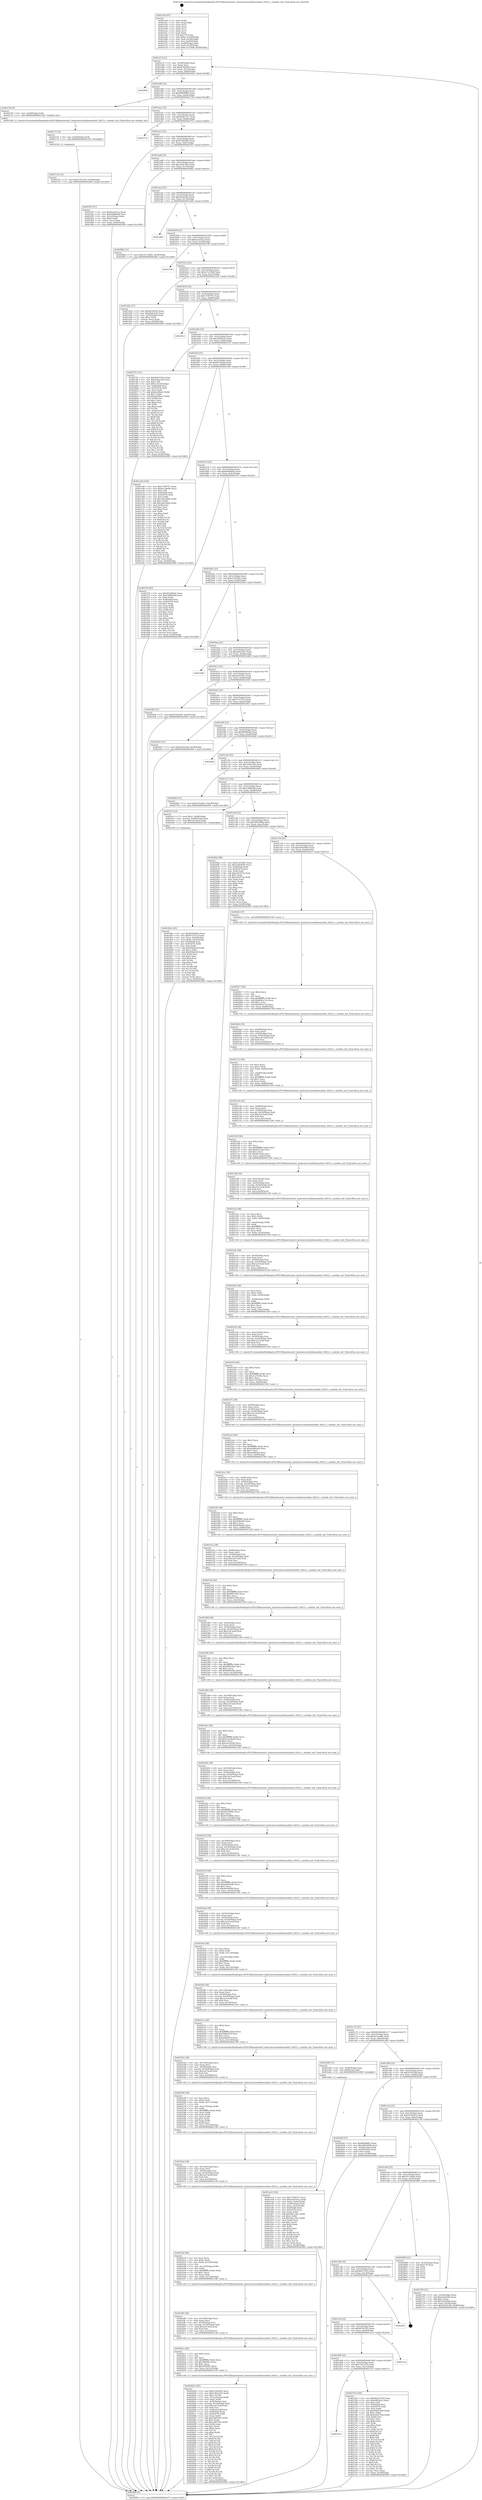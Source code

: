 digraph "0x401a50" {
  label = "0x401a50 (/mnt/c/Users/mathe/Desktop/tcc/POCII/binaries/extr_hashcatsrcmodulesmodule_02612.c_module_init_Final-ollvm.out::main(0))"
  labelloc = "t"
  node[shape=record]

  Entry [label="",width=0.3,height=0.3,shape=circle,fillcolor=black,style=filled]
  "0x401a7f" [label="{
     0x401a7f [23]\l
     | [instrs]\l
     &nbsp;&nbsp;0x401a7f \<+3\>: mov -0x58(%rbp),%eax\l
     &nbsp;&nbsp;0x401a82 \<+2\>: mov %eax,%ecx\l
     &nbsp;&nbsp;0x401a84 \<+6\>: sub $0x852b9deb,%ecx\l
     &nbsp;&nbsp;0x401a8a \<+3\>: mov %eax,-0x5c(%rbp)\l
     &nbsp;&nbsp;0x401a8d \<+3\>: mov %ecx,-0x60(%rbp)\l
     &nbsp;&nbsp;0x401a90 \<+6\>: je 00000000004028df \<main+0xe8f\>\l
  }"]
  "0x4028df" [label="{
     0x4028df\l
  }", style=dashed]
  "0x401a96" [label="{
     0x401a96 [22]\l
     | [instrs]\l
     &nbsp;&nbsp;0x401a96 \<+5\>: jmp 0000000000401a9b \<main+0x4b\>\l
     &nbsp;&nbsp;0x401a9b \<+3\>: mov -0x5c(%rbp),%eax\l
     &nbsp;&nbsp;0x401a9e \<+5\>: sub $0x896988f3,%eax\l
     &nbsp;&nbsp;0x401aa3 \<+3\>: mov %eax,-0x64(%rbp)\l
     &nbsp;&nbsp;0x401aa6 \<+6\>: je 0000000000402728 \<main+0xcd8\>\l
  }"]
  Exit [label="",width=0.3,height=0.3,shape=circle,fillcolor=black,style=filled,peripheries=2]
  "0x402728" [label="{
     0x402728 [9]\l
     | [instrs]\l
     &nbsp;&nbsp;0x402728 \<+4\>: mov -0x50(%rbp),%rdi\l
     &nbsp;&nbsp;0x40272c \<+5\>: call 00000000004015b0 \<module_init\>\l
     | [calls]\l
     &nbsp;&nbsp;0x4015b0 \{1\} (/mnt/c/Users/mathe/Desktop/tcc/POCII/binaries/extr_hashcatsrcmodulesmodule_02612.c_module_init_Final-ollvm.out::module_init)\l
  }"]
  "0x401aac" [label="{
     0x401aac [22]\l
     | [instrs]\l
     &nbsp;&nbsp;0x401aac \<+5\>: jmp 0000000000401ab1 \<main+0x61\>\l
     &nbsp;&nbsp;0x401ab1 \<+3\>: mov -0x5c(%rbp),%eax\l
     &nbsp;&nbsp;0x401ab4 \<+5\>: sub $0x8c8b1311,%eax\l
     &nbsp;&nbsp;0x401ab9 \<+3\>: mov %eax,-0x68(%rbp)\l
     &nbsp;&nbsp;0x401abc \<+6\>: je 0000000000402752 \<main+0xd02\>\l
  }"]
  "0x401d21" [label="{
     0x401d21\l
  }", style=dashed]
  "0x402752" [label="{
     0x402752\l
  }", style=dashed]
  "0x401ac2" [label="{
     0x401ac2 [22]\l
     | [instrs]\l
     &nbsp;&nbsp;0x401ac2 \<+5\>: jmp 0000000000401ac7 \<main+0x77\>\l
     &nbsp;&nbsp;0x401ac7 \<+3\>: mov -0x5c(%rbp),%eax\l
     &nbsp;&nbsp;0x401aca \<+5\>: sub $0x97e8c605,%eax\l
     &nbsp;&nbsp;0x401acf \<+3\>: mov %eax,-0x6c(%rbp)\l
     &nbsp;&nbsp;0x401ad2 \<+6\>: je 0000000000401f55 \<main+0x505\>\l
  }"]
  "0x402763" [label="{
     0x402763 [144]\l
     | [instrs]\l
     &nbsp;&nbsp;0x402763 \<+5\>: mov $0x66437d14,%eax\l
     &nbsp;&nbsp;0x402768 \<+5\>: mov $0xc895fe2c,%ecx\l
     &nbsp;&nbsp;0x40276d \<+2\>: mov $0x1,%dl\l
     &nbsp;&nbsp;0x40276f \<+7\>: mov 0x4050a8,%esi\l
     &nbsp;&nbsp;0x402776 \<+7\>: mov 0x405070,%edi\l
     &nbsp;&nbsp;0x40277d \<+3\>: mov %esi,%r8d\l
     &nbsp;&nbsp;0x402780 \<+7\>: sub $0x294d759b,%r8d\l
     &nbsp;&nbsp;0x402787 \<+4\>: sub $0x1,%r8d\l
     &nbsp;&nbsp;0x40278b \<+7\>: add $0x294d759b,%r8d\l
     &nbsp;&nbsp;0x402792 \<+4\>: imul %r8d,%esi\l
     &nbsp;&nbsp;0x402796 \<+3\>: and $0x1,%esi\l
     &nbsp;&nbsp;0x402799 \<+3\>: cmp $0x0,%esi\l
     &nbsp;&nbsp;0x40279c \<+4\>: sete %r9b\l
     &nbsp;&nbsp;0x4027a0 \<+3\>: cmp $0xa,%edi\l
     &nbsp;&nbsp;0x4027a3 \<+4\>: setl %r10b\l
     &nbsp;&nbsp;0x4027a7 \<+3\>: mov %r9b,%r11b\l
     &nbsp;&nbsp;0x4027aa \<+4\>: xor $0xff,%r11b\l
     &nbsp;&nbsp;0x4027ae \<+3\>: mov %r10b,%bl\l
     &nbsp;&nbsp;0x4027b1 \<+3\>: xor $0xff,%bl\l
     &nbsp;&nbsp;0x4027b4 \<+3\>: xor $0x0,%dl\l
     &nbsp;&nbsp;0x4027b7 \<+3\>: mov %r11b,%r14b\l
     &nbsp;&nbsp;0x4027ba \<+4\>: and $0x0,%r14b\l
     &nbsp;&nbsp;0x4027be \<+3\>: and %dl,%r9b\l
     &nbsp;&nbsp;0x4027c1 \<+3\>: mov %bl,%r15b\l
     &nbsp;&nbsp;0x4027c4 \<+4\>: and $0x0,%r15b\l
     &nbsp;&nbsp;0x4027c8 \<+3\>: and %dl,%r10b\l
     &nbsp;&nbsp;0x4027cb \<+3\>: or %r9b,%r14b\l
     &nbsp;&nbsp;0x4027ce \<+3\>: or %r10b,%r15b\l
     &nbsp;&nbsp;0x4027d1 \<+3\>: xor %r15b,%r14b\l
     &nbsp;&nbsp;0x4027d4 \<+3\>: or %bl,%r11b\l
     &nbsp;&nbsp;0x4027d7 \<+4\>: xor $0xff,%r11b\l
     &nbsp;&nbsp;0x4027db \<+3\>: or $0x0,%dl\l
     &nbsp;&nbsp;0x4027de \<+3\>: and %dl,%r11b\l
     &nbsp;&nbsp;0x4027e1 \<+3\>: or %r11b,%r14b\l
     &nbsp;&nbsp;0x4027e4 \<+4\>: test $0x1,%r14b\l
     &nbsp;&nbsp;0x4027e8 \<+3\>: cmovne %ecx,%eax\l
     &nbsp;&nbsp;0x4027eb \<+3\>: mov %eax,-0x58(%rbp)\l
     &nbsp;&nbsp;0x4027ee \<+5\>: jmp 0000000000402f00 \<main+0x14b0\>\l
  }"]
  "0x401f55" [label="{
     0x401f55 [27]\l
     | [instrs]\l
     &nbsp;&nbsp;0x401f55 \<+5\>: mov $0xbcae451a,%eax\l
     &nbsp;&nbsp;0x401f5a \<+5\>: mov $0xde8d0646,%ecx\l
     &nbsp;&nbsp;0x401f5f \<+3\>: mov -0x2c(%rbp),%edx\l
     &nbsp;&nbsp;0x401f62 \<+3\>: cmp $0x0,%edx\l
     &nbsp;&nbsp;0x401f65 \<+3\>: cmove %ecx,%eax\l
     &nbsp;&nbsp;0x401f68 \<+3\>: mov %eax,-0x58(%rbp)\l
     &nbsp;&nbsp;0x401f6b \<+5\>: jmp 0000000000402f00 \<main+0x14b0\>\l
  }"]
  "0x401ad8" [label="{
     0x401ad8 [22]\l
     | [instrs]\l
     &nbsp;&nbsp;0x401ad8 \<+5\>: jmp 0000000000401add \<main+0x8d\>\l
     &nbsp;&nbsp;0x401add \<+3\>: mov -0x5c(%rbp),%eax\l
     &nbsp;&nbsp;0x401ae0 \<+5\>: sub $0xa3d2c545,%eax\l
     &nbsp;&nbsp;0x401ae5 \<+3\>: mov %eax,-0x70(%rbp)\l
     &nbsp;&nbsp;0x401ae8 \<+6\>: je 000000000040288a \<main+0xe3a\>\l
  }"]
  "0x401d08" [label="{
     0x401d08 [25]\l
     | [instrs]\l
     &nbsp;&nbsp;0x401d08 \<+5\>: jmp 0000000000401d0d \<main+0x2bd\>\l
     &nbsp;&nbsp;0x401d0d \<+3\>: mov -0x5c(%rbp),%eax\l
     &nbsp;&nbsp;0x401d10 \<+5\>: sub $0x73f11633,%eax\l
     &nbsp;&nbsp;0x401d15 \<+6\>: mov %eax,-0xcc(%rbp)\l
     &nbsp;&nbsp;0x401d1b \<+6\>: je 0000000000402763 \<main+0xd13\>\l
  }"]
  "0x40288a" [label="{
     0x40288a [12]\l
     | [instrs]\l
     &nbsp;&nbsp;0x40288a \<+7\>: movl $0x55c7ab00,-0x58(%rbp)\l
     &nbsp;&nbsp;0x402891 \<+5\>: jmp 0000000000402f00 \<main+0x14b0\>\l
  }"]
  "0x401aee" [label="{
     0x401aee [22]\l
     | [instrs]\l
     &nbsp;&nbsp;0x401aee \<+5\>: jmp 0000000000401af3 \<main+0xa3\>\l
     &nbsp;&nbsp;0x401af3 \<+3\>: mov -0x5c(%rbp),%eax\l
     &nbsp;&nbsp;0x401af6 \<+5\>: sub $0xa9eb2c82,%eax\l
     &nbsp;&nbsp;0x401afb \<+3\>: mov %eax,-0x74(%rbp)\l
     &nbsp;&nbsp;0x401afe \<+6\>: je 0000000000401d46 \<main+0x2f6\>\l
  }"]
  "0x401e3a" [label="{
     0x401e3a\l
  }", style=dashed]
  "0x401d46" [label="{
     0x401d46\l
  }", style=dashed]
  "0x401b04" [label="{
     0x401b04 [22]\l
     | [instrs]\l
     &nbsp;&nbsp;0x401b04 \<+5\>: jmp 0000000000401b09 \<main+0xb9\>\l
     &nbsp;&nbsp;0x401b09 \<+3\>: mov -0x5c(%rbp),%eax\l
     &nbsp;&nbsp;0x401b0c \<+5\>: sub $0xbcae451a,%eax\l
     &nbsp;&nbsp;0x401b11 \<+3\>: mov %eax,-0x78(%rbp)\l
     &nbsp;&nbsp;0x401b14 \<+6\>: je 0000000000402746 \<main+0xcf6\>\l
  }"]
  "0x401cef" [label="{
     0x401cef [25]\l
     | [instrs]\l
     &nbsp;&nbsp;0x401cef \<+5\>: jmp 0000000000401cf4 \<main+0x2a4\>\l
     &nbsp;&nbsp;0x401cf4 \<+3\>: mov -0x5c(%rbp),%eax\l
     &nbsp;&nbsp;0x401cf7 \<+5\>: sub $0x6d78c185,%eax\l
     &nbsp;&nbsp;0x401cfc \<+6\>: mov %eax,-0xc8(%rbp)\l
     &nbsp;&nbsp;0x401d02 \<+6\>: je 0000000000401e3a \<main+0x3ea\>\l
  }"]
  "0x402746" [label="{
     0x402746\l
  }", style=dashed]
  "0x401b1a" [label="{
     0x401b1a [22]\l
     | [instrs]\l
     &nbsp;&nbsp;0x401b1a \<+5\>: jmp 0000000000401b1f \<main+0xcf\>\l
     &nbsp;&nbsp;0x401b1f \<+3\>: mov -0x5c(%rbp),%eax\l
     &nbsp;&nbsp;0x401b22 \<+5\>: sub $0xc31e74d8,%eax\l
     &nbsp;&nbsp;0x401b27 \<+3\>: mov %eax,-0x7c(%rbp)\l
     &nbsp;&nbsp;0x401b2a \<+6\>: je 0000000000401d2b \<main+0x2db\>\l
  }"]
  "0x402ef2" [label="{
     0x402ef2\l
  }", style=dashed]
  "0x401d2b" [label="{
     0x401d2b [27]\l
     | [instrs]\l
     &nbsp;&nbsp;0x401d2b \<+5\>: mov $0xdb10f3e4,%eax\l
     &nbsp;&nbsp;0x401d30 \<+5\>: mov $0xa9eb2c82,%ecx\l
     &nbsp;&nbsp;0x401d35 \<+3\>: mov -0x30(%rbp),%edx\l
     &nbsp;&nbsp;0x401d38 \<+3\>: cmp $0x2,%edx\l
     &nbsp;&nbsp;0x401d3b \<+3\>: cmovne %ecx,%eax\l
     &nbsp;&nbsp;0x401d3e \<+3\>: mov %eax,-0x58(%rbp)\l
     &nbsp;&nbsp;0x401d41 \<+5\>: jmp 0000000000402f00 \<main+0x14b0\>\l
  }"]
  "0x401b30" [label="{
     0x401b30 [22]\l
     | [instrs]\l
     &nbsp;&nbsp;0x401b30 \<+5\>: jmp 0000000000401b35 \<main+0xe5\>\l
     &nbsp;&nbsp;0x401b35 \<+3\>: mov -0x5c(%rbp),%eax\l
     &nbsp;&nbsp;0x401b38 \<+5\>: sub $0xc75f0751,%eax\l
     &nbsp;&nbsp;0x401b3d \<+3\>: mov %eax,-0x80(%rbp)\l
     &nbsp;&nbsp;0x401b40 \<+6\>: je 00000000004028c3 \<main+0xe73\>\l
  }"]
  "0x402f00" [label="{
     0x402f00 [5]\l
     | [instrs]\l
     &nbsp;&nbsp;0x402f00 \<+5\>: jmp 0000000000401a7f \<main+0x2f\>\l
  }"]
  "0x401a50" [label="{
     0x401a50 [47]\l
     | [instrs]\l
     &nbsp;&nbsp;0x401a50 \<+1\>: push %rbp\l
     &nbsp;&nbsp;0x401a51 \<+3\>: mov %rsp,%rbp\l
     &nbsp;&nbsp;0x401a54 \<+2\>: push %r15\l
     &nbsp;&nbsp;0x401a56 \<+2\>: push %r14\l
     &nbsp;&nbsp;0x401a58 \<+2\>: push %r13\l
     &nbsp;&nbsp;0x401a5a \<+2\>: push %r12\l
     &nbsp;&nbsp;0x401a5c \<+1\>: push %rbx\l
     &nbsp;&nbsp;0x401a5d \<+7\>: sub $0x178,%rsp\l
     &nbsp;&nbsp;0x401a64 \<+7\>: movl $0x0,-0x34(%rbp)\l
     &nbsp;&nbsp;0x401a6b \<+3\>: mov %edi,-0x38(%rbp)\l
     &nbsp;&nbsp;0x401a6e \<+4\>: mov %rsi,-0x40(%rbp)\l
     &nbsp;&nbsp;0x401a72 \<+3\>: mov -0x38(%rbp),%edi\l
     &nbsp;&nbsp;0x401a75 \<+3\>: mov %edi,-0x30(%rbp)\l
     &nbsp;&nbsp;0x401a78 \<+7\>: movl $0xc31e74d8,-0x58(%rbp)\l
  }"]
  "0x401cd6" [label="{
     0x401cd6 [25]\l
     | [instrs]\l
     &nbsp;&nbsp;0x401cd6 \<+5\>: jmp 0000000000401cdb \<main+0x28b\>\l
     &nbsp;&nbsp;0x401cdb \<+3\>: mov -0x5c(%rbp),%eax\l
     &nbsp;&nbsp;0x401cde \<+5\>: sub $0x66437d14,%eax\l
     &nbsp;&nbsp;0x401ce3 \<+6\>: mov %eax,-0xc4(%rbp)\l
     &nbsp;&nbsp;0x401ce9 \<+6\>: je 0000000000402ef2 \<main+0x14a2\>\l
  }"]
  "0x4028c3" [label="{
     0x4028c3\l
  }", style=dashed]
  "0x401b46" [label="{
     0x401b46 [25]\l
     | [instrs]\l
     &nbsp;&nbsp;0x401b46 \<+5\>: jmp 0000000000401b4b \<main+0xfb\>\l
     &nbsp;&nbsp;0x401b4b \<+3\>: mov -0x5c(%rbp),%eax\l
     &nbsp;&nbsp;0x401b4e \<+5\>: sub $0xc895fe2c,%eax\l
     &nbsp;&nbsp;0x401b53 \<+6\>: mov %eax,-0x84(%rbp)\l
     &nbsp;&nbsp;0x401b59 \<+6\>: je 00000000004027f3 \<main+0xda3\>\l
  }"]
  "0x402896" [label="{
     0x402896 [21]\l
     | [instrs]\l
     &nbsp;&nbsp;0x402896 \<+3\>: mov -0x34(%rbp),%eax\l
     &nbsp;&nbsp;0x402899 \<+7\>: add $0x178,%rsp\l
     &nbsp;&nbsp;0x4028a0 \<+1\>: pop %rbx\l
     &nbsp;&nbsp;0x4028a1 \<+2\>: pop %r12\l
     &nbsp;&nbsp;0x4028a3 \<+2\>: pop %r13\l
     &nbsp;&nbsp;0x4028a5 \<+2\>: pop %r14\l
     &nbsp;&nbsp;0x4028a7 \<+2\>: pop %r15\l
     &nbsp;&nbsp;0x4028a9 \<+1\>: pop %rbp\l
     &nbsp;&nbsp;0x4028aa \<+1\>: ret\l
  }"]
  "0x4027f3" [label="{
     0x4027f3 [151]\l
     | [instrs]\l
     &nbsp;&nbsp;0x4027f3 \<+5\>: mov $0x66437d14,%eax\l
     &nbsp;&nbsp;0x4027f8 \<+5\>: mov $0xa3d2c545,%ecx\l
     &nbsp;&nbsp;0x4027fd \<+2\>: mov $0x1,%dl\l
     &nbsp;&nbsp;0x4027ff \<+7\>: movl $0x0,-0x34(%rbp)\l
     &nbsp;&nbsp;0x402806 \<+7\>: mov 0x4050a8,%esi\l
     &nbsp;&nbsp;0x40280d \<+7\>: mov 0x405070,%edi\l
     &nbsp;&nbsp;0x402814 \<+3\>: mov %esi,%r8d\l
     &nbsp;&nbsp;0x402817 \<+7\>: add $0xda2f9ee5,%r8d\l
     &nbsp;&nbsp;0x40281e \<+4\>: sub $0x1,%r8d\l
     &nbsp;&nbsp;0x402822 \<+7\>: sub $0xda2f9ee5,%r8d\l
     &nbsp;&nbsp;0x402829 \<+4\>: imul %r8d,%esi\l
     &nbsp;&nbsp;0x40282d \<+3\>: and $0x1,%esi\l
     &nbsp;&nbsp;0x402830 \<+3\>: cmp $0x0,%esi\l
     &nbsp;&nbsp;0x402833 \<+4\>: sete %r9b\l
     &nbsp;&nbsp;0x402837 \<+3\>: cmp $0xa,%edi\l
     &nbsp;&nbsp;0x40283a \<+4\>: setl %r10b\l
     &nbsp;&nbsp;0x40283e \<+3\>: mov %r9b,%r11b\l
     &nbsp;&nbsp;0x402841 \<+4\>: xor $0xff,%r11b\l
     &nbsp;&nbsp;0x402845 \<+3\>: mov %r10b,%bl\l
     &nbsp;&nbsp;0x402848 \<+3\>: xor $0xff,%bl\l
     &nbsp;&nbsp;0x40284b \<+3\>: xor $0x1,%dl\l
     &nbsp;&nbsp;0x40284e \<+3\>: mov %r11b,%r14b\l
     &nbsp;&nbsp;0x402851 \<+4\>: and $0xff,%r14b\l
     &nbsp;&nbsp;0x402855 \<+3\>: and %dl,%r9b\l
     &nbsp;&nbsp;0x402858 \<+3\>: mov %bl,%r15b\l
     &nbsp;&nbsp;0x40285b \<+4\>: and $0xff,%r15b\l
     &nbsp;&nbsp;0x40285f \<+3\>: and %dl,%r10b\l
     &nbsp;&nbsp;0x402862 \<+3\>: or %r9b,%r14b\l
     &nbsp;&nbsp;0x402865 \<+3\>: or %r10b,%r15b\l
     &nbsp;&nbsp;0x402868 \<+3\>: xor %r15b,%r14b\l
     &nbsp;&nbsp;0x40286b \<+3\>: or %bl,%r11b\l
     &nbsp;&nbsp;0x40286e \<+4\>: xor $0xff,%r11b\l
     &nbsp;&nbsp;0x402872 \<+3\>: or $0x1,%dl\l
     &nbsp;&nbsp;0x402875 \<+3\>: and %dl,%r11b\l
     &nbsp;&nbsp;0x402878 \<+3\>: or %r11b,%r14b\l
     &nbsp;&nbsp;0x40287b \<+4\>: test $0x1,%r14b\l
     &nbsp;&nbsp;0x40287f \<+3\>: cmovne %ecx,%eax\l
     &nbsp;&nbsp;0x402882 \<+3\>: mov %eax,-0x58(%rbp)\l
     &nbsp;&nbsp;0x402885 \<+5\>: jmp 0000000000402f00 \<main+0x14b0\>\l
  }"]
  "0x401b5f" [label="{
     0x401b5f [25]\l
     | [instrs]\l
     &nbsp;&nbsp;0x401b5f \<+5\>: jmp 0000000000401b64 \<main+0x114\>\l
     &nbsp;&nbsp;0x401b64 \<+3\>: mov -0x5c(%rbp),%eax\l
     &nbsp;&nbsp;0x401b67 \<+5\>: sub $0xdb10f3e4,%eax\l
     &nbsp;&nbsp;0x401b6c \<+6\>: mov %eax,-0x88(%rbp)\l
     &nbsp;&nbsp;0x401b72 \<+6\>: je 0000000000401e46 \<main+0x3f6\>\l
  }"]
  "0x40273a" [label="{
     0x40273a [12]\l
     | [instrs]\l
     &nbsp;&nbsp;0x40273a \<+7\>: movl $0x73f11633,-0x58(%rbp)\l
     &nbsp;&nbsp;0x402741 \<+5\>: jmp 0000000000402f00 \<main+0x14b0\>\l
  }"]
  "0x401e46" [label="{
     0x401e46 [144]\l
     | [instrs]\l
     &nbsp;&nbsp;0x401e46 \<+5\>: mov $0xc75f0751,%eax\l
     &nbsp;&nbsp;0x401e4b \<+5\>: mov $0x4a7aa99e,%ecx\l
     &nbsp;&nbsp;0x401e50 \<+2\>: mov $0x1,%dl\l
     &nbsp;&nbsp;0x401e52 \<+7\>: mov 0x4050a8,%esi\l
     &nbsp;&nbsp;0x401e59 \<+7\>: mov 0x405070,%edi\l
     &nbsp;&nbsp;0x401e60 \<+3\>: mov %esi,%r8d\l
     &nbsp;&nbsp;0x401e63 \<+7\>: sub $0x3da1849e,%r8d\l
     &nbsp;&nbsp;0x401e6a \<+4\>: sub $0x1,%r8d\l
     &nbsp;&nbsp;0x401e6e \<+7\>: add $0x3da1849e,%r8d\l
     &nbsp;&nbsp;0x401e75 \<+4\>: imul %r8d,%esi\l
     &nbsp;&nbsp;0x401e79 \<+3\>: and $0x1,%esi\l
     &nbsp;&nbsp;0x401e7c \<+3\>: cmp $0x0,%esi\l
     &nbsp;&nbsp;0x401e7f \<+4\>: sete %r9b\l
     &nbsp;&nbsp;0x401e83 \<+3\>: cmp $0xa,%edi\l
     &nbsp;&nbsp;0x401e86 \<+4\>: setl %r10b\l
     &nbsp;&nbsp;0x401e8a \<+3\>: mov %r9b,%r11b\l
     &nbsp;&nbsp;0x401e8d \<+4\>: xor $0xff,%r11b\l
     &nbsp;&nbsp;0x401e91 \<+3\>: mov %r10b,%bl\l
     &nbsp;&nbsp;0x401e94 \<+3\>: xor $0xff,%bl\l
     &nbsp;&nbsp;0x401e97 \<+3\>: xor $0x1,%dl\l
     &nbsp;&nbsp;0x401e9a \<+3\>: mov %r11b,%r14b\l
     &nbsp;&nbsp;0x401e9d \<+4\>: and $0xff,%r14b\l
     &nbsp;&nbsp;0x401ea1 \<+3\>: and %dl,%r9b\l
     &nbsp;&nbsp;0x401ea4 \<+3\>: mov %bl,%r15b\l
     &nbsp;&nbsp;0x401ea7 \<+4\>: and $0xff,%r15b\l
     &nbsp;&nbsp;0x401eab \<+3\>: and %dl,%r10b\l
     &nbsp;&nbsp;0x401eae \<+3\>: or %r9b,%r14b\l
     &nbsp;&nbsp;0x401eb1 \<+3\>: or %r10b,%r15b\l
     &nbsp;&nbsp;0x401eb4 \<+3\>: xor %r15b,%r14b\l
     &nbsp;&nbsp;0x401eb7 \<+3\>: or %bl,%r11b\l
     &nbsp;&nbsp;0x401eba \<+4\>: xor $0xff,%r11b\l
     &nbsp;&nbsp;0x401ebe \<+3\>: or $0x1,%dl\l
     &nbsp;&nbsp;0x401ec1 \<+3\>: and %dl,%r11b\l
     &nbsp;&nbsp;0x401ec4 \<+3\>: or %r11b,%r14b\l
     &nbsp;&nbsp;0x401ec7 \<+4\>: test $0x1,%r14b\l
     &nbsp;&nbsp;0x401ecb \<+3\>: cmovne %ecx,%eax\l
     &nbsp;&nbsp;0x401ece \<+3\>: mov %eax,-0x58(%rbp)\l
     &nbsp;&nbsp;0x401ed1 \<+5\>: jmp 0000000000402f00 \<main+0x14b0\>\l
  }"]
  "0x401b78" [label="{
     0x401b78 [25]\l
     | [instrs]\l
     &nbsp;&nbsp;0x401b78 \<+5\>: jmp 0000000000401b7d \<main+0x12d\>\l
     &nbsp;&nbsp;0x401b7d \<+3\>: mov -0x5c(%rbp),%eax\l
     &nbsp;&nbsp;0x401b80 \<+5\>: sub $0xde8d0646,%eax\l
     &nbsp;&nbsp;0x401b85 \<+6\>: mov %eax,-0x8c(%rbp)\l
     &nbsp;&nbsp;0x401b8b \<+6\>: je 0000000000401f70 \<main+0x520\>\l
  }"]
  "0x402731" [label="{
     0x402731 [9]\l
     | [instrs]\l
     &nbsp;&nbsp;0x402731 \<+4\>: mov -0x50(%rbp),%rdi\l
     &nbsp;&nbsp;0x402735 \<+5\>: call 0000000000401030 \<free@plt\>\l
     | [calls]\l
     &nbsp;&nbsp;0x401030 \{1\} (unknown)\l
  }"]
  "0x401f70" [label="{
     0x401f70 [83]\l
     | [instrs]\l
     &nbsp;&nbsp;0x401f70 \<+5\>: mov $0x852b9deb,%eax\l
     &nbsp;&nbsp;0x401f75 \<+5\>: mov $0x1d69828e,%ecx\l
     &nbsp;&nbsp;0x401f7a \<+2\>: xor %edx,%edx\l
     &nbsp;&nbsp;0x401f7c \<+7\>: mov 0x4050a8,%esi\l
     &nbsp;&nbsp;0x401f83 \<+7\>: mov 0x405070,%edi\l
     &nbsp;&nbsp;0x401f8a \<+3\>: sub $0x1,%edx\l
     &nbsp;&nbsp;0x401f8d \<+3\>: mov %esi,%r8d\l
     &nbsp;&nbsp;0x401f90 \<+3\>: add %edx,%r8d\l
     &nbsp;&nbsp;0x401f93 \<+4\>: imul %r8d,%esi\l
     &nbsp;&nbsp;0x401f97 \<+3\>: and $0x1,%esi\l
     &nbsp;&nbsp;0x401f9a \<+3\>: cmp $0x0,%esi\l
     &nbsp;&nbsp;0x401f9d \<+4\>: sete %r9b\l
     &nbsp;&nbsp;0x401fa1 \<+3\>: cmp $0xa,%edi\l
     &nbsp;&nbsp;0x401fa4 \<+4\>: setl %r10b\l
     &nbsp;&nbsp;0x401fa8 \<+3\>: mov %r9b,%r11b\l
     &nbsp;&nbsp;0x401fab \<+3\>: and %r10b,%r11b\l
     &nbsp;&nbsp;0x401fae \<+3\>: xor %r10b,%r9b\l
     &nbsp;&nbsp;0x401fb1 \<+3\>: or %r9b,%r11b\l
     &nbsp;&nbsp;0x401fb4 \<+4\>: test $0x1,%r11b\l
     &nbsp;&nbsp;0x401fb8 \<+3\>: cmovne %ecx,%eax\l
     &nbsp;&nbsp;0x401fbb \<+3\>: mov %eax,-0x58(%rbp)\l
     &nbsp;&nbsp;0x401fbe \<+5\>: jmp 0000000000402f00 \<main+0x14b0\>\l
  }"]
  "0x401b91" [label="{
     0x401b91 [25]\l
     | [instrs]\l
     &nbsp;&nbsp;0x401b91 \<+5\>: jmp 0000000000401b96 \<main+0x146\>\l
     &nbsp;&nbsp;0x401b96 \<+3\>: mov -0x5c(%rbp),%eax\l
     &nbsp;&nbsp;0x401b99 \<+5\>: sub $0xe1a930d1,%eax\l
     &nbsp;&nbsp;0x401b9e \<+6\>: mov %eax,-0x90(%rbp)\l
     &nbsp;&nbsp;0x401ba4 \<+6\>: je 000000000040290d \<main+0xebd\>\l
  }"]
  "0x401cbd" [label="{
     0x401cbd [25]\l
     | [instrs]\l
     &nbsp;&nbsp;0x401cbd \<+5\>: jmp 0000000000401cc2 \<main+0x272\>\l
     &nbsp;&nbsp;0x401cc2 \<+3\>: mov -0x5c(%rbp),%eax\l
     &nbsp;&nbsp;0x401cc5 \<+5\>: sub $0x55c7ab00,%eax\l
     &nbsp;&nbsp;0x401cca \<+6\>: mov %eax,-0xc0(%rbp)\l
     &nbsp;&nbsp;0x401cd0 \<+6\>: je 0000000000402896 \<main+0xe46\>\l
  }"]
  "0x40290d" [label="{
     0x40290d\l
  }", style=dashed]
  "0x401baa" [label="{
     0x401baa [25]\l
     | [instrs]\l
     &nbsp;&nbsp;0x401baa \<+5\>: jmp 0000000000401baf \<main+0x15f\>\l
     &nbsp;&nbsp;0x401baf \<+3\>: mov -0x5c(%rbp),%eax\l
     &nbsp;&nbsp;0x401bb2 \<+5\>: sub $0xe691ede7,%eax\l
     &nbsp;&nbsp;0x401bb7 \<+6\>: mov %eax,-0x94(%rbp)\l
     &nbsp;&nbsp;0x401bbd \<+6\>: je 0000000000401dd6 \<main+0x386\>\l
  }"]
  "0x402709" [label="{
     0x402709 [31]\l
     | [instrs]\l
     &nbsp;&nbsp;0x402709 \<+3\>: mov -0x54(%rbp),%eax\l
     &nbsp;&nbsp;0x40270c \<+5\>: add $0x242af2bb,%eax\l
     &nbsp;&nbsp;0x402711 \<+3\>: add $0x1,%eax\l
     &nbsp;&nbsp;0x402714 \<+5\>: sub $0x242af2bb,%eax\l
     &nbsp;&nbsp;0x402719 \<+3\>: mov %eax,-0x54(%rbp)\l
     &nbsp;&nbsp;0x40271c \<+7\>: movl $0x501f2c98,-0x58(%rbp)\l
     &nbsp;&nbsp;0x402723 \<+5\>: jmp 0000000000402f00 \<main+0x14b0\>\l
  }"]
  "0x401dd6" [label="{
     0x401dd6\l
  }", style=dashed]
  "0x401bc3" [label="{
     0x401bc3 [25]\l
     | [instrs]\l
     &nbsp;&nbsp;0x401bc3 \<+5\>: jmp 0000000000401bc8 \<main+0x178\>\l
     &nbsp;&nbsp;0x401bc8 \<+3\>: mov -0x5c(%rbp),%eax\l
     &nbsp;&nbsp;0x401bcb \<+5\>: sub $0xea83591c,%eax\l
     &nbsp;&nbsp;0x401bd0 \<+6\>: mov %eax,-0x98(%rbp)\l
     &nbsp;&nbsp;0x401bd6 \<+6\>: je 0000000000401f49 \<main+0x4f9\>\l
  }"]
  "0x402644" [label="{
     0x402644 [185]\l
     | [instrs]\l
     &nbsp;&nbsp;0x402644 \<+5\>: mov $0xe1a930d1,%ecx\l
     &nbsp;&nbsp;0x402649 \<+5\>: mov $0x104e23d3,%edx\l
     &nbsp;&nbsp;0x40264e \<+3\>: mov $0x1,%r10b\l
     &nbsp;&nbsp;0x402651 \<+7\>: mov -0x12c(%rbp),%r8d\l
     &nbsp;&nbsp;0x402658 \<+4\>: imul %eax,%r8d\l
     &nbsp;&nbsp;0x40265c \<+4\>: mov -0x50(%rbp),%rsi\l
     &nbsp;&nbsp;0x402660 \<+4\>: movslq -0x54(%rbp),%rdi\l
     &nbsp;&nbsp;0x402664 \<+7\>: imul $0x1e0,%rdi,%rdi\l
     &nbsp;&nbsp;0x40266b \<+3\>: add %rdi,%rsi\l
     &nbsp;&nbsp;0x40266e \<+7\>: mov %r8d,0x1d8(%rsi)\l
     &nbsp;&nbsp;0x402675 \<+7\>: mov 0x4050a8,%eax\l
     &nbsp;&nbsp;0x40267c \<+8\>: mov 0x405070,%r8d\l
     &nbsp;&nbsp;0x402684 \<+3\>: mov %eax,%r9d\l
     &nbsp;&nbsp;0x402687 \<+7\>: add $0xc44f7942,%r9d\l
     &nbsp;&nbsp;0x40268e \<+4\>: sub $0x1,%r9d\l
     &nbsp;&nbsp;0x402692 \<+7\>: sub $0xc44f7942,%r9d\l
     &nbsp;&nbsp;0x402699 \<+4\>: imul %r9d,%eax\l
     &nbsp;&nbsp;0x40269d \<+3\>: and $0x1,%eax\l
     &nbsp;&nbsp;0x4026a0 \<+3\>: cmp $0x0,%eax\l
     &nbsp;&nbsp;0x4026a3 \<+4\>: sete %r11b\l
     &nbsp;&nbsp;0x4026a7 \<+4\>: cmp $0xa,%r8d\l
     &nbsp;&nbsp;0x4026ab \<+3\>: setl %bl\l
     &nbsp;&nbsp;0x4026ae \<+3\>: mov %r11b,%r14b\l
     &nbsp;&nbsp;0x4026b1 \<+4\>: xor $0xff,%r14b\l
     &nbsp;&nbsp;0x4026b5 \<+3\>: mov %bl,%r15b\l
     &nbsp;&nbsp;0x4026b8 \<+4\>: xor $0xff,%r15b\l
     &nbsp;&nbsp;0x4026bc \<+4\>: xor $0x0,%r10b\l
     &nbsp;&nbsp;0x4026c0 \<+3\>: mov %r14b,%r12b\l
     &nbsp;&nbsp;0x4026c3 \<+4\>: and $0x0,%r12b\l
     &nbsp;&nbsp;0x4026c7 \<+3\>: and %r10b,%r11b\l
     &nbsp;&nbsp;0x4026ca \<+3\>: mov %r15b,%r13b\l
     &nbsp;&nbsp;0x4026cd \<+4\>: and $0x0,%r13b\l
     &nbsp;&nbsp;0x4026d1 \<+3\>: and %r10b,%bl\l
     &nbsp;&nbsp;0x4026d4 \<+3\>: or %r11b,%r12b\l
     &nbsp;&nbsp;0x4026d7 \<+3\>: or %bl,%r13b\l
     &nbsp;&nbsp;0x4026da \<+3\>: xor %r13b,%r12b\l
     &nbsp;&nbsp;0x4026dd \<+3\>: or %r15b,%r14b\l
     &nbsp;&nbsp;0x4026e0 \<+4\>: xor $0xff,%r14b\l
     &nbsp;&nbsp;0x4026e4 \<+4\>: or $0x0,%r10b\l
     &nbsp;&nbsp;0x4026e8 \<+3\>: and %r10b,%r14b\l
     &nbsp;&nbsp;0x4026eb \<+3\>: or %r14b,%r12b\l
     &nbsp;&nbsp;0x4026ee \<+4\>: test $0x1,%r12b\l
     &nbsp;&nbsp;0x4026f2 \<+3\>: cmovne %edx,%ecx\l
     &nbsp;&nbsp;0x4026f5 \<+3\>: mov %ecx,-0x58(%rbp)\l
     &nbsp;&nbsp;0x4026f8 \<+5\>: jmp 0000000000402f00 \<main+0x14b0\>\l
  }"]
  "0x401f49" [label="{
     0x401f49 [12]\l
     | [instrs]\l
     &nbsp;&nbsp;0x401f49 \<+7\>: movl $0x97e8c605,-0x58(%rbp)\l
     &nbsp;&nbsp;0x401f50 \<+5\>: jmp 0000000000402f00 \<main+0x14b0\>\l
  }"]
  "0x401bdc" [label="{
     0x401bdc [25]\l
     | [instrs]\l
     &nbsp;&nbsp;0x401bdc \<+5\>: jmp 0000000000401be1 \<main+0x191\>\l
     &nbsp;&nbsp;0x401be1 \<+3\>: mov -0x5c(%rbp),%eax\l
     &nbsp;&nbsp;0x401be4 \<+5\>: sub $0xf7e3757e,%eax\l
     &nbsp;&nbsp;0x401be9 \<+6\>: mov %eax,-0x9c(%rbp)\l
     &nbsp;&nbsp;0x401bef \<+6\>: je 0000000000402043 \<main+0x5f3\>\l
  }"]
  "0x40261c" [label="{
     0x40261c [40]\l
     | [instrs]\l
     &nbsp;&nbsp;0x40261c \<+5\>: mov $0x2,%ecx\l
     &nbsp;&nbsp;0x402621 \<+1\>: cltd\l
     &nbsp;&nbsp;0x402622 \<+2\>: idiv %ecx\l
     &nbsp;&nbsp;0x402624 \<+6\>: imul $0xfffffffe,%edx,%ecx\l
     &nbsp;&nbsp;0x40262a \<+6\>: sub $0x3b9490c,%ecx\l
     &nbsp;&nbsp;0x402630 \<+3\>: add $0x1,%ecx\l
     &nbsp;&nbsp;0x402633 \<+6\>: add $0x3b9490c,%ecx\l
     &nbsp;&nbsp;0x402639 \<+6\>: mov %ecx,-0x12c(%rbp)\l
     &nbsp;&nbsp;0x40263f \<+5\>: call 0000000000401160 \<next_i\>\l
     | [calls]\l
     &nbsp;&nbsp;0x401160 \{1\} (/mnt/c/Users/mathe/Desktop/tcc/POCII/binaries/extr_hashcatsrcmodulesmodule_02612.c_module_init_Final-ollvm.out::next_i)\l
  }"]
  "0x402043" [label="{
     0x402043 [12]\l
     | [instrs]\l
     &nbsp;&nbsp;0x402043 \<+7\>: movl $0x501f2c98,-0x58(%rbp)\l
     &nbsp;&nbsp;0x40204a \<+5\>: jmp 0000000000402f00 \<main+0x14b0\>\l
  }"]
  "0x401bf5" [label="{
     0x401bf5 [25]\l
     | [instrs]\l
     &nbsp;&nbsp;0x401bf5 \<+5\>: jmp 0000000000401bfa \<main+0x1aa\>\l
     &nbsp;&nbsp;0x401bfa \<+3\>: mov -0x5c(%rbp),%eax\l
     &nbsp;&nbsp;0x401bfd \<+5\>: sub $0xf98066eb,%eax\l
     &nbsp;&nbsp;0x401c02 \<+6\>: mov %eax,-0xa0(%rbp)\l
     &nbsp;&nbsp;0x401c08 \<+6\>: je 00000000004028ab \<main+0xe5b\>\l
  }"]
  "0x4025f6" [label="{
     0x4025f6 [38]\l
     | [instrs]\l
     &nbsp;&nbsp;0x4025f6 \<+6\>: mov -0x128(%rbp),%ecx\l
     &nbsp;&nbsp;0x4025fc \<+3\>: imul %eax,%ecx\l
     &nbsp;&nbsp;0x4025ff \<+4\>: mov -0x50(%rbp),%rsi\l
     &nbsp;&nbsp;0x402603 \<+4\>: movslq -0x54(%rbp),%rdi\l
     &nbsp;&nbsp;0x402607 \<+7\>: imul $0x1e0,%rdi,%rdi\l
     &nbsp;&nbsp;0x40260e \<+3\>: add %rdi,%rsi\l
     &nbsp;&nbsp;0x402611 \<+6\>: mov %ecx,0x1d4(%rsi)\l
     &nbsp;&nbsp;0x402617 \<+5\>: call 0000000000401160 \<next_i\>\l
     | [calls]\l
     &nbsp;&nbsp;0x401160 \{1\} (/mnt/c/Users/mathe/Desktop/tcc/POCII/binaries/extr_hashcatsrcmodulesmodule_02612.c_module_init_Final-ollvm.out::next_i)\l
  }"]
  "0x4028ab" [label="{
     0x4028ab\l
  }", style=dashed]
  "0x401c0e" [label="{
     0x401c0e [25]\l
     | [instrs]\l
     &nbsp;&nbsp;0x401c0e \<+5\>: jmp 0000000000401c13 \<main+0x1c3\>\l
     &nbsp;&nbsp;0x401c13 \<+3\>: mov -0x5c(%rbp),%eax\l
     &nbsp;&nbsp;0x401c16 \<+5\>: sub $0x104e23d3,%eax\l
     &nbsp;&nbsp;0x401c1b \<+6\>: mov %eax,-0xa4(%rbp)\l
     &nbsp;&nbsp;0x401c21 \<+6\>: je 00000000004026fd \<main+0xcad\>\l
  }"]
  "0x4025c8" [label="{
     0x4025c8 [46]\l
     | [instrs]\l
     &nbsp;&nbsp;0x4025c8 \<+2\>: xor %ecx,%ecx\l
     &nbsp;&nbsp;0x4025ca \<+5\>: mov $0x2,%edx\l
     &nbsp;&nbsp;0x4025cf \<+6\>: mov %edx,-0x124(%rbp)\l
     &nbsp;&nbsp;0x4025d5 \<+1\>: cltd\l
     &nbsp;&nbsp;0x4025d6 \<+7\>: mov -0x124(%rbp),%r8d\l
     &nbsp;&nbsp;0x4025dd \<+3\>: idiv %r8d\l
     &nbsp;&nbsp;0x4025e0 \<+6\>: imul $0xfffffffe,%edx,%edx\l
     &nbsp;&nbsp;0x4025e6 \<+3\>: sub $0x1,%ecx\l
     &nbsp;&nbsp;0x4025e9 \<+2\>: sub %ecx,%edx\l
     &nbsp;&nbsp;0x4025eb \<+6\>: mov %edx,-0x128(%rbp)\l
     &nbsp;&nbsp;0x4025f1 \<+5\>: call 0000000000401160 \<next_i\>\l
     | [calls]\l
     &nbsp;&nbsp;0x401160 \{1\} (/mnt/c/Users/mathe/Desktop/tcc/POCII/binaries/extr_hashcatsrcmodulesmodule_02612.c_module_init_Final-ollvm.out::next_i)\l
  }"]
  "0x4026fd" [label="{
     0x4026fd [12]\l
     | [instrs]\l
     &nbsp;&nbsp;0x4026fd \<+7\>: movl $0x527b46c5,-0x58(%rbp)\l
     &nbsp;&nbsp;0x402704 \<+5\>: jmp 0000000000402f00 \<main+0x14b0\>\l
  }"]
  "0x401c27" [label="{
     0x401c27 [25]\l
     | [instrs]\l
     &nbsp;&nbsp;0x401c27 \<+5\>: jmp 0000000000401c2c \<main+0x1dc\>\l
     &nbsp;&nbsp;0x401c2c \<+3\>: mov -0x5c(%rbp),%eax\l
     &nbsp;&nbsp;0x401c2f \<+5\>: sub $0x1d69828e,%eax\l
     &nbsp;&nbsp;0x401c34 \<+6\>: mov %eax,-0xa8(%rbp)\l
     &nbsp;&nbsp;0x401c3a \<+6\>: je 0000000000401fc3 \<main+0x573\>\l
  }"]
  "0x4025a2" [label="{
     0x4025a2 [38]\l
     | [instrs]\l
     &nbsp;&nbsp;0x4025a2 \<+6\>: mov -0x120(%rbp),%ecx\l
     &nbsp;&nbsp;0x4025a8 \<+3\>: imul %eax,%ecx\l
     &nbsp;&nbsp;0x4025ab \<+4\>: mov -0x50(%rbp),%rsi\l
     &nbsp;&nbsp;0x4025af \<+4\>: movslq -0x54(%rbp),%rdi\l
     &nbsp;&nbsp;0x4025b3 \<+7\>: imul $0x1e0,%rdi,%rdi\l
     &nbsp;&nbsp;0x4025ba \<+3\>: add %rdi,%rsi\l
     &nbsp;&nbsp;0x4025bd \<+6\>: mov %ecx,0x1d0(%rsi)\l
     &nbsp;&nbsp;0x4025c3 \<+5\>: call 0000000000401160 \<next_i\>\l
     | [calls]\l
     &nbsp;&nbsp;0x401160 \{1\} (/mnt/c/Users/mathe/Desktop/tcc/POCII/binaries/extr_hashcatsrcmodulesmodule_02612.c_module_init_Final-ollvm.out::next_i)\l
  }"]
  "0x401fc3" [label="{
     0x401fc3 [23]\l
     | [instrs]\l
     &nbsp;&nbsp;0x401fc3 \<+7\>: movl $0x1,-0x48(%rbp)\l
     &nbsp;&nbsp;0x401fca \<+4\>: movslq -0x48(%rbp),%rax\l
     &nbsp;&nbsp;0x401fce \<+7\>: imul $0x1e0,%rax,%rdi\l
     &nbsp;&nbsp;0x401fd5 \<+5\>: call 0000000000401050 \<malloc@plt\>\l
     | [calls]\l
     &nbsp;&nbsp;0x401050 \{1\} (unknown)\l
  }"]
  "0x401c40" [label="{
     0x401c40 [25]\l
     | [instrs]\l
     &nbsp;&nbsp;0x401c40 \<+5\>: jmp 0000000000401c45 \<main+0x1f5\>\l
     &nbsp;&nbsp;0x401c45 \<+3\>: mov -0x5c(%rbp),%eax\l
     &nbsp;&nbsp;0x401c48 \<+5\>: sub $0x288190db,%eax\l
     &nbsp;&nbsp;0x401c4d \<+6\>: mov %eax,-0xac(%rbp)\l
     &nbsp;&nbsp;0x401c53 \<+6\>: je 000000000040206a \<main+0x61a\>\l
  }"]
  "0x402568" [label="{
     0x402568 [58]\l
     | [instrs]\l
     &nbsp;&nbsp;0x402568 \<+2\>: xor %ecx,%ecx\l
     &nbsp;&nbsp;0x40256a \<+5\>: mov $0x2,%edx\l
     &nbsp;&nbsp;0x40256f \<+6\>: mov %edx,-0x11c(%rbp)\l
     &nbsp;&nbsp;0x402575 \<+1\>: cltd\l
     &nbsp;&nbsp;0x402576 \<+7\>: mov -0x11c(%rbp),%r8d\l
     &nbsp;&nbsp;0x40257d \<+3\>: idiv %r8d\l
     &nbsp;&nbsp;0x402580 \<+6\>: imul $0xfffffffe,%edx,%edx\l
     &nbsp;&nbsp;0x402586 \<+3\>: mov %ecx,%r9d\l
     &nbsp;&nbsp;0x402589 \<+3\>: sub %edx,%r9d\l
     &nbsp;&nbsp;0x40258c \<+2\>: mov %ecx,%edx\l
     &nbsp;&nbsp;0x40258e \<+3\>: sub $0x1,%edx\l
     &nbsp;&nbsp;0x402591 \<+3\>: add %edx,%r9d\l
     &nbsp;&nbsp;0x402594 \<+3\>: sub %r9d,%ecx\l
     &nbsp;&nbsp;0x402597 \<+6\>: mov %ecx,-0x120(%rbp)\l
     &nbsp;&nbsp;0x40259d \<+5\>: call 0000000000401160 \<next_i\>\l
     | [calls]\l
     &nbsp;&nbsp;0x401160 \{1\} (/mnt/c/Users/mathe/Desktop/tcc/POCII/binaries/extr_hashcatsrcmodulesmodule_02612.c_module_init_Final-ollvm.out::next_i)\l
  }"]
  "0x40206a" [label="{
     0x40206a [88]\l
     | [instrs]\l
     &nbsp;&nbsp;0x40206a \<+5\>: mov $0xe1a930d1,%eax\l
     &nbsp;&nbsp;0x40206f \<+5\>: mov $0x429e4950,%ecx\l
     &nbsp;&nbsp;0x402074 \<+7\>: mov 0x4050a8,%edx\l
     &nbsp;&nbsp;0x40207b \<+7\>: mov 0x405070,%esi\l
     &nbsp;&nbsp;0x402082 \<+2\>: mov %edx,%edi\l
     &nbsp;&nbsp;0x402084 \<+6\>: add $0xa5fc973a,%edi\l
     &nbsp;&nbsp;0x40208a \<+3\>: sub $0x1,%edi\l
     &nbsp;&nbsp;0x40208d \<+6\>: sub $0xa5fc973a,%edi\l
     &nbsp;&nbsp;0x402093 \<+3\>: imul %edi,%edx\l
     &nbsp;&nbsp;0x402096 \<+3\>: and $0x1,%edx\l
     &nbsp;&nbsp;0x402099 \<+3\>: cmp $0x0,%edx\l
     &nbsp;&nbsp;0x40209c \<+4\>: sete %r8b\l
     &nbsp;&nbsp;0x4020a0 \<+3\>: cmp $0xa,%esi\l
     &nbsp;&nbsp;0x4020a3 \<+4\>: setl %r9b\l
     &nbsp;&nbsp;0x4020a7 \<+3\>: mov %r8b,%r10b\l
     &nbsp;&nbsp;0x4020aa \<+3\>: and %r9b,%r10b\l
     &nbsp;&nbsp;0x4020ad \<+3\>: xor %r9b,%r8b\l
     &nbsp;&nbsp;0x4020b0 \<+3\>: or %r8b,%r10b\l
     &nbsp;&nbsp;0x4020b3 \<+4\>: test $0x1,%r10b\l
     &nbsp;&nbsp;0x4020b7 \<+3\>: cmovne %ecx,%eax\l
     &nbsp;&nbsp;0x4020ba \<+3\>: mov %eax,-0x58(%rbp)\l
     &nbsp;&nbsp;0x4020bd \<+5\>: jmp 0000000000402f00 \<main+0x14b0\>\l
  }"]
  "0x401c59" [label="{
     0x401c59 [25]\l
     | [instrs]\l
     &nbsp;&nbsp;0x401c59 \<+5\>: jmp 0000000000401c5e \<main+0x20e\>\l
     &nbsp;&nbsp;0x401c5e \<+3\>: mov -0x5c(%rbp),%eax\l
     &nbsp;&nbsp;0x401c61 \<+5\>: sub $0x429e4950,%eax\l
     &nbsp;&nbsp;0x401c66 \<+6\>: mov %eax,-0xb0(%rbp)\l
     &nbsp;&nbsp;0x401c6c \<+6\>: je 00000000004020c2 \<main+0x672\>\l
  }"]
  "0x402542" [label="{
     0x402542 [38]\l
     | [instrs]\l
     &nbsp;&nbsp;0x402542 \<+6\>: mov -0x118(%rbp),%ecx\l
     &nbsp;&nbsp;0x402548 \<+3\>: imul %eax,%ecx\l
     &nbsp;&nbsp;0x40254b \<+4\>: mov -0x50(%rbp),%rsi\l
     &nbsp;&nbsp;0x40254f \<+4\>: movslq -0x54(%rbp),%rdi\l
     &nbsp;&nbsp;0x402553 \<+7\>: imul $0x1e0,%rdi,%rdi\l
     &nbsp;&nbsp;0x40255a \<+3\>: add %rdi,%rsi\l
     &nbsp;&nbsp;0x40255d \<+6\>: mov %ecx,0x198(%rsi)\l
     &nbsp;&nbsp;0x402563 \<+5\>: call 0000000000401160 \<next_i\>\l
     | [calls]\l
     &nbsp;&nbsp;0x401160 \{1\} (/mnt/c/Users/mathe/Desktop/tcc/POCII/binaries/extr_hashcatsrcmodulesmodule_02612.c_module_init_Final-ollvm.out::next_i)\l
  }"]
  "0x4020c2" [label="{
     0x4020c2 [5]\l
     | [instrs]\l
     &nbsp;&nbsp;0x4020c2 \<+5\>: call 0000000000401160 \<next_i\>\l
     | [calls]\l
     &nbsp;&nbsp;0x401160 \{1\} (/mnt/c/Users/mathe/Desktop/tcc/POCII/binaries/extr_hashcatsrcmodulesmodule_02612.c_module_init_Final-ollvm.out::next_i)\l
  }"]
  "0x401c72" [label="{
     0x401c72 [25]\l
     | [instrs]\l
     &nbsp;&nbsp;0x401c72 \<+5\>: jmp 0000000000401c77 \<main+0x227\>\l
     &nbsp;&nbsp;0x401c77 \<+3\>: mov -0x5c(%rbp),%eax\l
     &nbsp;&nbsp;0x401c7a \<+5\>: sub $0x4a7aa99e,%eax\l
     &nbsp;&nbsp;0x401c7f \<+6\>: mov %eax,-0xb4(%rbp)\l
     &nbsp;&nbsp;0x401c85 \<+6\>: je 0000000000401ed6 \<main+0x486\>\l
  }"]
  "0x40251a" [label="{
     0x40251a [40]\l
     | [instrs]\l
     &nbsp;&nbsp;0x40251a \<+5\>: mov $0x2,%ecx\l
     &nbsp;&nbsp;0x40251f \<+1\>: cltd\l
     &nbsp;&nbsp;0x402520 \<+2\>: idiv %ecx\l
     &nbsp;&nbsp;0x402522 \<+6\>: imul $0xfffffffe,%edx,%ecx\l
     &nbsp;&nbsp;0x402528 \<+6\>: add $0x2fd0ed79,%ecx\l
     &nbsp;&nbsp;0x40252e \<+3\>: add $0x1,%ecx\l
     &nbsp;&nbsp;0x402531 \<+6\>: sub $0x2fd0ed79,%ecx\l
     &nbsp;&nbsp;0x402537 \<+6\>: mov %ecx,-0x118(%rbp)\l
     &nbsp;&nbsp;0x40253d \<+5\>: call 0000000000401160 \<next_i\>\l
     | [calls]\l
     &nbsp;&nbsp;0x401160 \{1\} (/mnt/c/Users/mathe/Desktop/tcc/POCII/binaries/extr_hashcatsrcmodulesmodule_02612.c_module_init_Final-ollvm.out::next_i)\l
  }"]
  "0x401ed6" [label="{
     0x401ed6 [13]\l
     | [instrs]\l
     &nbsp;&nbsp;0x401ed6 \<+4\>: mov -0x40(%rbp),%rax\l
     &nbsp;&nbsp;0x401eda \<+4\>: mov 0x8(%rax),%rdi\l
     &nbsp;&nbsp;0x401ede \<+5\>: call 0000000000401060 \<atoi@plt\>\l
     | [calls]\l
     &nbsp;&nbsp;0x401060 \{1\} (unknown)\l
  }"]
  "0x401c8b" [label="{
     0x401c8b [25]\l
     | [instrs]\l
     &nbsp;&nbsp;0x401c8b \<+5\>: jmp 0000000000401c90 \<main+0x240\>\l
     &nbsp;&nbsp;0x401c90 \<+3\>: mov -0x5c(%rbp),%eax\l
     &nbsp;&nbsp;0x401c93 \<+5\>: sub $0x501f2c98,%eax\l
     &nbsp;&nbsp;0x401c98 \<+6\>: mov %eax,-0xb8(%rbp)\l
     &nbsp;&nbsp;0x401c9e \<+6\>: je 000000000040204f \<main+0x5ff\>\l
  }"]
  "0x401ee3" [label="{
     0x401ee3 [102]\l
     | [instrs]\l
     &nbsp;&nbsp;0x401ee3 \<+5\>: mov $0xc75f0751,%ecx\l
     &nbsp;&nbsp;0x401ee8 \<+5\>: mov $0xea83591c,%edx\l
     &nbsp;&nbsp;0x401eed \<+3\>: mov %eax,-0x44(%rbp)\l
     &nbsp;&nbsp;0x401ef0 \<+3\>: mov -0x44(%rbp),%eax\l
     &nbsp;&nbsp;0x401ef3 \<+3\>: mov %eax,-0x2c(%rbp)\l
     &nbsp;&nbsp;0x401ef6 \<+7\>: mov 0x4050a8,%eax\l
     &nbsp;&nbsp;0x401efd \<+7\>: mov 0x405070,%esi\l
     &nbsp;&nbsp;0x401f04 \<+3\>: mov %eax,%r8d\l
     &nbsp;&nbsp;0x401f07 \<+7\>: add $0x58e1c0ec,%r8d\l
     &nbsp;&nbsp;0x401f0e \<+4\>: sub $0x1,%r8d\l
     &nbsp;&nbsp;0x401f12 \<+7\>: sub $0x58e1c0ec,%r8d\l
     &nbsp;&nbsp;0x401f19 \<+4\>: imul %r8d,%eax\l
     &nbsp;&nbsp;0x401f1d \<+3\>: and $0x1,%eax\l
     &nbsp;&nbsp;0x401f20 \<+3\>: cmp $0x0,%eax\l
     &nbsp;&nbsp;0x401f23 \<+4\>: sete %r9b\l
     &nbsp;&nbsp;0x401f27 \<+3\>: cmp $0xa,%esi\l
     &nbsp;&nbsp;0x401f2a \<+4\>: setl %r10b\l
     &nbsp;&nbsp;0x401f2e \<+3\>: mov %r9b,%r11b\l
     &nbsp;&nbsp;0x401f31 \<+3\>: and %r10b,%r11b\l
     &nbsp;&nbsp;0x401f34 \<+3\>: xor %r10b,%r9b\l
     &nbsp;&nbsp;0x401f37 \<+3\>: or %r9b,%r11b\l
     &nbsp;&nbsp;0x401f3a \<+4\>: test $0x1,%r11b\l
     &nbsp;&nbsp;0x401f3e \<+3\>: cmovne %edx,%ecx\l
     &nbsp;&nbsp;0x401f41 \<+3\>: mov %ecx,-0x58(%rbp)\l
     &nbsp;&nbsp;0x401f44 \<+5\>: jmp 0000000000402f00 \<main+0x14b0\>\l
  }"]
  "0x401fda" [label="{
     0x401fda [105]\l
     | [instrs]\l
     &nbsp;&nbsp;0x401fda \<+5\>: mov $0x852b9deb,%ecx\l
     &nbsp;&nbsp;0x401fdf \<+5\>: mov $0xf7e3757e,%edx\l
     &nbsp;&nbsp;0x401fe4 \<+4\>: mov %rax,-0x50(%rbp)\l
     &nbsp;&nbsp;0x401fe8 \<+7\>: movl $0x0,-0x54(%rbp)\l
     &nbsp;&nbsp;0x401fef \<+7\>: mov 0x4050a8,%esi\l
     &nbsp;&nbsp;0x401ff6 \<+8\>: mov 0x405070,%r8d\l
     &nbsp;&nbsp;0x401ffe \<+3\>: mov %esi,%r9d\l
     &nbsp;&nbsp;0x402001 \<+7\>: add $0xf05bb03f,%r9d\l
     &nbsp;&nbsp;0x402008 \<+4\>: sub $0x1,%r9d\l
     &nbsp;&nbsp;0x40200c \<+7\>: sub $0xf05bb03f,%r9d\l
     &nbsp;&nbsp;0x402013 \<+4\>: imul %r9d,%esi\l
     &nbsp;&nbsp;0x402017 \<+3\>: and $0x1,%esi\l
     &nbsp;&nbsp;0x40201a \<+3\>: cmp $0x0,%esi\l
     &nbsp;&nbsp;0x40201d \<+4\>: sete %r10b\l
     &nbsp;&nbsp;0x402021 \<+4\>: cmp $0xa,%r8d\l
     &nbsp;&nbsp;0x402025 \<+4\>: setl %r11b\l
     &nbsp;&nbsp;0x402029 \<+3\>: mov %r10b,%bl\l
     &nbsp;&nbsp;0x40202c \<+3\>: and %r11b,%bl\l
     &nbsp;&nbsp;0x40202f \<+3\>: xor %r11b,%r10b\l
     &nbsp;&nbsp;0x402032 \<+3\>: or %r10b,%bl\l
     &nbsp;&nbsp;0x402035 \<+3\>: test $0x1,%bl\l
     &nbsp;&nbsp;0x402038 \<+3\>: cmovne %edx,%ecx\l
     &nbsp;&nbsp;0x40203b \<+3\>: mov %ecx,-0x58(%rbp)\l
     &nbsp;&nbsp;0x40203e \<+5\>: jmp 0000000000402f00 \<main+0x14b0\>\l
  }"]
  "0x4024f4" [label="{
     0x4024f4 [38]\l
     | [instrs]\l
     &nbsp;&nbsp;0x4024f4 \<+6\>: mov -0x114(%rbp),%ecx\l
     &nbsp;&nbsp;0x4024fa \<+3\>: imul %eax,%ecx\l
     &nbsp;&nbsp;0x4024fd \<+4\>: mov -0x50(%rbp),%rsi\l
     &nbsp;&nbsp;0x402501 \<+4\>: movslq -0x54(%rbp),%rdi\l
     &nbsp;&nbsp;0x402505 \<+7\>: imul $0x1e0,%rdi,%rdi\l
     &nbsp;&nbsp;0x40250c \<+3\>: add %rdi,%rsi\l
     &nbsp;&nbsp;0x40250f \<+6\>: mov %ecx,0x194(%rsi)\l
     &nbsp;&nbsp;0x402515 \<+5\>: call 0000000000401160 \<next_i\>\l
     | [calls]\l
     &nbsp;&nbsp;0x401160 \{1\} (/mnt/c/Users/mathe/Desktop/tcc/POCII/binaries/extr_hashcatsrcmodulesmodule_02612.c_module_init_Final-ollvm.out::next_i)\l
  }"]
  "0x40204f" [label="{
     0x40204f [27]\l
     | [instrs]\l
     &nbsp;&nbsp;0x40204f \<+5\>: mov $0x896988f3,%eax\l
     &nbsp;&nbsp;0x402054 \<+5\>: mov $0x288190db,%ecx\l
     &nbsp;&nbsp;0x402059 \<+3\>: mov -0x54(%rbp),%edx\l
     &nbsp;&nbsp;0x40205c \<+3\>: cmp -0x48(%rbp),%edx\l
     &nbsp;&nbsp;0x40205f \<+3\>: cmovl %ecx,%eax\l
     &nbsp;&nbsp;0x402062 \<+3\>: mov %eax,-0x58(%rbp)\l
     &nbsp;&nbsp;0x402065 \<+5\>: jmp 0000000000402f00 \<main+0x14b0\>\l
  }"]
  "0x401ca4" [label="{
     0x401ca4 [25]\l
     | [instrs]\l
     &nbsp;&nbsp;0x401ca4 \<+5\>: jmp 0000000000401ca9 \<main+0x259\>\l
     &nbsp;&nbsp;0x401ca9 \<+3\>: mov -0x5c(%rbp),%eax\l
     &nbsp;&nbsp;0x401cac \<+5\>: sub $0x527b46c5,%eax\l
     &nbsp;&nbsp;0x401cb1 \<+6\>: mov %eax,-0xbc(%rbp)\l
     &nbsp;&nbsp;0x401cb7 \<+6\>: je 0000000000402709 \<main+0xcb9\>\l
  }"]
  "0x4020c7" [label="{
     0x4020c7 [40]\l
     | [instrs]\l
     &nbsp;&nbsp;0x4020c7 \<+5\>: mov $0x2,%ecx\l
     &nbsp;&nbsp;0x4020cc \<+1\>: cltd\l
     &nbsp;&nbsp;0x4020cd \<+2\>: idiv %ecx\l
     &nbsp;&nbsp;0x4020cf \<+6\>: imul $0xfffffffe,%edx,%ecx\l
     &nbsp;&nbsp;0x4020d5 \<+6\>: add $0xdf4ca7ca,%ecx\l
     &nbsp;&nbsp;0x4020db \<+3\>: add $0x1,%ecx\l
     &nbsp;&nbsp;0x4020de \<+6\>: sub $0xdf4ca7ca,%ecx\l
     &nbsp;&nbsp;0x4020e4 \<+6\>: mov %ecx,-0xd0(%rbp)\l
     &nbsp;&nbsp;0x4020ea \<+5\>: call 0000000000401160 \<next_i\>\l
     | [calls]\l
     &nbsp;&nbsp;0x401160 \{1\} (/mnt/c/Users/mathe/Desktop/tcc/POCII/binaries/extr_hashcatsrcmodulesmodule_02612.c_module_init_Final-ollvm.out::next_i)\l
  }"]
  "0x4020ef" [label="{
     0x4020ef [35]\l
     | [instrs]\l
     &nbsp;&nbsp;0x4020ef \<+6\>: mov -0xd0(%rbp),%ecx\l
     &nbsp;&nbsp;0x4020f5 \<+3\>: imul %eax,%ecx\l
     &nbsp;&nbsp;0x4020f8 \<+4\>: mov -0x50(%rbp),%rsi\l
     &nbsp;&nbsp;0x4020fc \<+4\>: movslq -0x54(%rbp),%rdi\l
     &nbsp;&nbsp;0x402100 \<+7\>: imul $0x1e0,%rdi,%rdi\l
     &nbsp;&nbsp;0x402107 \<+3\>: add %rdi,%rsi\l
     &nbsp;&nbsp;0x40210a \<+3\>: mov %ecx,0x18(%rsi)\l
     &nbsp;&nbsp;0x40210d \<+5\>: call 0000000000401160 \<next_i\>\l
     | [calls]\l
     &nbsp;&nbsp;0x401160 \{1\} (/mnt/c/Users/mathe/Desktop/tcc/POCII/binaries/extr_hashcatsrcmodulesmodule_02612.c_module_init_Final-ollvm.out::next_i)\l
  }"]
  "0x402112" [label="{
     0x402112 [46]\l
     | [instrs]\l
     &nbsp;&nbsp;0x402112 \<+2\>: xor %ecx,%ecx\l
     &nbsp;&nbsp;0x402114 \<+5\>: mov $0x2,%edx\l
     &nbsp;&nbsp;0x402119 \<+6\>: mov %edx,-0xd4(%rbp)\l
     &nbsp;&nbsp;0x40211f \<+1\>: cltd\l
     &nbsp;&nbsp;0x402120 \<+7\>: mov -0xd4(%rbp),%r8d\l
     &nbsp;&nbsp;0x402127 \<+3\>: idiv %r8d\l
     &nbsp;&nbsp;0x40212a \<+6\>: imul $0xfffffffe,%edx,%edx\l
     &nbsp;&nbsp;0x402130 \<+3\>: sub $0x1,%ecx\l
     &nbsp;&nbsp;0x402133 \<+2\>: sub %ecx,%edx\l
     &nbsp;&nbsp;0x402135 \<+6\>: mov %edx,-0xd8(%rbp)\l
     &nbsp;&nbsp;0x40213b \<+5\>: call 0000000000401160 \<next_i\>\l
     | [calls]\l
     &nbsp;&nbsp;0x401160 \{1\} (/mnt/c/Users/mathe/Desktop/tcc/POCII/binaries/extr_hashcatsrcmodulesmodule_02612.c_module_init_Final-ollvm.out::next_i)\l
  }"]
  "0x402140" [label="{
     0x402140 [35]\l
     | [instrs]\l
     &nbsp;&nbsp;0x402140 \<+6\>: mov -0xd8(%rbp),%ecx\l
     &nbsp;&nbsp;0x402146 \<+3\>: imul %eax,%ecx\l
     &nbsp;&nbsp;0x402149 \<+4\>: mov -0x50(%rbp),%rsi\l
     &nbsp;&nbsp;0x40214d \<+4\>: movslq -0x54(%rbp),%rdi\l
     &nbsp;&nbsp;0x402151 \<+7\>: imul $0x1e0,%rdi,%rdi\l
     &nbsp;&nbsp;0x402158 \<+3\>: add %rdi,%rsi\l
     &nbsp;&nbsp;0x40215b \<+3\>: mov %ecx,0x1c(%rsi)\l
     &nbsp;&nbsp;0x40215e \<+5\>: call 0000000000401160 \<next_i\>\l
     | [calls]\l
     &nbsp;&nbsp;0x401160 \{1\} (/mnt/c/Users/mathe/Desktop/tcc/POCII/binaries/extr_hashcatsrcmodulesmodule_02612.c_module_init_Final-ollvm.out::next_i)\l
  }"]
  "0x402163" [label="{
     0x402163 [40]\l
     | [instrs]\l
     &nbsp;&nbsp;0x402163 \<+5\>: mov $0x2,%ecx\l
     &nbsp;&nbsp;0x402168 \<+1\>: cltd\l
     &nbsp;&nbsp;0x402169 \<+2\>: idiv %ecx\l
     &nbsp;&nbsp;0x40216b \<+6\>: imul $0xfffffffe,%edx,%ecx\l
     &nbsp;&nbsp;0x402171 \<+6\>: add $0xfd31ede,%ecx\l
     &nbsp;&nbsp;0x402177 \<+3\>: add $0x1,%ecx\l
     &nbsp;&nbsp;0x40217a \<+6\>: sub $0xfd31ede,%ecx\l
     &nbsp;&nbsp;0x402180 \<+6\>: mov %ecx,-0xdc(%rbp)\l
     &nbsp;&nbsp;0x402186 \<+5\>: call 0000000000401160 \<next_i\>\l
     | [calls]\l
     &nbsp;&nbsp;0x401160 \{1\} (/mnt/c/Users/mathe/Desktop/tcc/POCII/binaries/extr_hashcatsrcmodulesmodule_02612.c_module_init_Final-ollvm.out::next_i)\l
  }"]
  "0x40218b" [label="{
     0x40218b [35]\l
     | [instrs]\l
     &nbsp;&nbsp;0x40218b \<+6\>: mov -0xdc(%rbp),%ecx\l
     &nbsp;&nbsp;0x402191 \<+3\>: imul %eax,%ecx\l
     &nbsp;&nbsp;0x402194 \<+4\>: mov -0x50(%rbp),%rsi\l
     &nbsp;&nbsp;0x402198 \<+4\>: movslq -0x54(%rbp),%rdi\l
     &nbsp;&nbsp;0x40219c \<+7\>: imul $0x1e0,%rdi,%rdi\l
     &nbsp;&nbsp;0x4021a3 \<+3\>: add %rdi,%rsi\l
     &nbsp;&nbsp;0x4021a6 \<+3\>: mov %ecx,0x28(%rsi)\l
     &nbsp;&nbsp;0x4021a9 \<+5\>: call 0000000000401160 \<next_i\>\l
     | [calls]\l
     &nbsp;&nbsp;0x401160 \{1\} (/mnt/c/Users/mathe/Desktop/tcc/POCII/binaries/extr_hashcatsrcmodulesmodule_02612.c_module_init_Final-ollvm.out::next_i)\l
  }"]
  "0x4021ae" [label="{
     0x4021ae [46]\l
     | [instrs]\l
     &nbsp;&nbsp;0x4021ae \<+2\>: xor %ecx,%ecx\l
     &nbsp;&nbsp;0x4021b0 \<+5\>: mov $0x2,%edx\l
     &nbsp;&nbsp;0x4021b5 \<+6\>: mov %edx,-0xe0(%rbp)\l
     &nbsp;&nbsp;0x4021bb \<+1\>: cltd\l
     &nbsp;&nbsp;0x4021bc \<+7\>: mov -0xe0(%rbp),%r8d\l
     &nbsp;&nbsp;0x4021c3 \<+3\>: idiv %r8d\l
     &nbsp;&nbsp;0x4021c6 \<+6\>: imul $0xfffffffe,%edx,%edx\l
     &nbsp;&nbsp;0x4021cc \<+3\>: sub $0x1,%ecx\l
     &nbsp;&nbsp;0x4021cf \<+2\>: sub %ecx,%edx\l
     &nbsp;&nbsp;0x4021d1 \<+6\>: mov %edx,-0xe4(%rbp)\l
     &nbsp;&nbsp;0x4021d7 \<+5\>: call 0000000000401160 \<next_i\>\l
     | [calls]\l
     &nbsp;&nbsp;0x401160 \{1\} (/mnt/c/Users/mathe/Desktop/tcc/POCII/binaries/extr_hashcatsrcmodulesmodule_02612.c_module_init_Final-ollvm.out::next_i)\l
  }"]
  "0x4021dc" [label="{
     0x4021dc [38]\l
     | [instrs]\l
     &nbsp;&nbsp;0x4021dc \<+6\>: mov -0xe4(%rbp),%ecx\l
     &nbsp;&nbsp;0x4021e2 \<+3\>: imul %eax,%ecx\l
     &nbsp;&nbsp;0x4021e5 \<+4\>: mov -0x50(%rbp),%rsi\l
     &nbsp;&nbsp;0x4021e9 \<+4\>: movslq -0x54(%rbp),%rdi\l
     &nbsp;&nbsp;0x4021ed \<+7\>: imul $0x1e0,%rdi,%rdi\l
     &nbsp;&nbsp;0x4021f4 \<+3\>: add %rdi,%rsi\l
     &nbsp;&nbsp;0x4021f7 \<+6\>: mov %ecx,0x80(%rsi)\l
     &nbsp;&nbsp;0x4021fd \<+5\>: call 0000000000401160 \<next_i\>\l
     | [calls]\l
     &nbsp;&nbsp;0x401160 \{1\} (/mnt/c/Users/mathe/Desktop/tcc/POCII/binaries/extr_hashcatsrcmodulesmodule_02612.c_module_init_Final-ollvm.out::next_i)\l
  }"]
  "0x402202" [label="{
     0x402202 [46]\l
     | [instrs]\l
     &nbsp;&nbsp;0x402202 \<+2\>: xor %ecx,%ecx\l
     &nbsp;&nbsp;0x402204 \<+5\>: mov $0x2,%edx\l
     &nbsp;&nbsp;0x402209 \<+6\>: mov %edx,-0xe8(%rbp)\l
     &nbsp;&nbsp;0x40220f \<+1\>: cltd\l
     &nbsp;&nbsp;0x402210 \<+7\>: mov -0xe8(%rbp),%r8d\l
     &nbsp;&nbsp;0x402217 \<+3\>: idiv %r8d\l
     &nbsp;&nbsp;0x40221a \<+6\>: imul $0xfffffffe,%edx,%edx\l
     &nbsp;&nbsp;0x402220 \<+3\>: sub $0x1,%ecx\l
     &nbsp;&nbsp;0x402223 \<+2\>: sub %ecx,%edx\l
     &nbsp;&nbsp;0x402225 \<+6\>: mov %edx,-0xec(%rbp)\l
     &nbsp;&nbsp;0x40222b \<+5\>: call 0000000000401160 \<next_i\>\l
     | [calls]\l
     &nbsp;&nbsp;0x401160 \{1\} (/mnt/c/Users/mathe/Desktop/tcc/POCII/binaries/extr_hashcatsrcmodulesmodule_02612.c_module_init_Final-ollvm.out::next_i)\l
  }"]
  "0x402230" [label="{
     0x402230 [38]\l
     | [instrs]\l
     &nbsp;&nbsp;0x402230 \<+6\>: mov -0xec(%rbp),%ecx\l
     &nbsp;&nbsp;0x402236 \<+3\>: imul %eax,%ecx\l
     &nbsp;&nbsp;0x402239 \<+4\>: mov -0x50(%rbp),%rsi\l
     &nbsp;&nbsp;0x40223d \<+4\>: movslq -0x54(%rbp),%rdi\l
     &nbsp;&nbsp;0x402241 \<+7\>: imul $0x1e0,%rdi,%rdi\l
     &nbsp;&nbsp;0x402248 \<+3\>: add %rdi,%rsi\l
     &nbsp;&nbsp;0x40224b \<+6\>: mov %ecx,0x84(%rsi)\l
     &nbsp;&nbsp;0x402251 \<+5\>: call 0000000000401160 \<next_i\>\l
     | [calls]\l
     &nbsp;&nbsp;0x401160 \{1\} (/mnt/c/Users/mathe/Desktop/tcc/POCII/binaries/extr_hashcatsrcmodulesmodule_02612.c_module_init_Final-ollvm.out::next_i)\l
  }"]
  "0x402256" [label="{
     0x402256 [40]\l
     | [instrs]\l
     &nbsp;&nbsp;0x402256 \<+5\>: mov $0x2,%ecx\l
     &nbsp;&nbsp;0x40225b \<+1\>: cltd\l
     &nbsp;&nbsp;0x40225c \<+2\>: idiv %ecx\l
     &nbsp;&nbsp;0x40225e \<+6\>: imul $0xfffffffe,%edx,%ecx\l
     &nbsp;&nbsp;0x402264 \<+6\>: sub $0x2125160a,%ecx\l
     &nbsp;&nbsp;0x40226a \<+3\>: add $0x1,%ecx\l
     &nbsp;&nbsp;0x40226d \<+6\>: add $0x2125160a,%ecx\l
     &nbsp;&nbsp;0x402273 \<+6\>: mov %ecx,-0xf0(%rbp)\l
     &nbsp;&nbsp;0x402279 \<+5\>: call 0000000000401160 \<next_i\>\l
     | [calls]\l
     &nbsp;&nbsp;0x401160 \{1\} (/mnt/c/Users/mathe/Desktop/tcc/POCII/binaries/extr_hashcatsrcmodulesmodule_02612.c_module_init_Final-ollvm.out::next_i)\l
  }"]
  "0x40227e" [label="{
     0x40227e [38]\l
     | [instrs]\l
     &nbsp;&nbsp;0x40227e \<+6\>: mov -0xf0(%rbp),%ecx\l
     &nbsp;&nbsp;0x402284 \<+3\>: imul %eax,%ecx\l
     &nbsp;&nbsp;0x402287 \<+4\>: mov -0x50(%rbp),%rsi\l
     &nbsp;&nbsp;0x40228b \<+4\>: movslq -0x54(%rbp),%rdi\l
     &nbsp;&nbsp;0x40228f \<+7\>: imul $0x1e0,%rdi,%rdi\l
     &nbsp;&nbsp;0x402296 \<+3\>: add %rdi,%rsi\l
     &nbsp;&nbsp;0x402299 \<+6\>: mov %ecx,0x90(%rsi)\l
     &nbsp;&nbsp;0x40229f \<+5\>: call 0000000000401160 \<next_i\>\l
     | [calls]\l
     &nbsp;&nbsp;0x401160 \{1\} (/mnt/c/Users/mathe/Desktop/tcc/POCII/binaries/extr_hashcatsrcmodulesmodule_02612.c_module_init_Final-ollvm.out::next_i)\l
  }"]
  "0x4022a4" [label="{
     0x4022a4 [40]\l
     | [instrs]\l
     &nbsp;&nbsp;0x4022a4 \<+5\>: mov $0x2,%ecx\l
     &nbsp;&nbsp;0x4022a9 \<+1\>: cltd\l
     &nbsp;&nbsp;0x4022aa \<+2\>: idiv %ecx\l
     &nbsp;&nbsp;0x4022ac \<+6\>: imul $0xfffffffe,%edx,%ecx\l
     &nbsp;&nbsp;0x4022b2 \<+6\>: sub $0xae8decb0,%ecx\l
     &nbsp;&nbsp;0x4022b8 \<+3\>: add $0x1,%ecx\l
     &nbsp;&nbsp;0x4022bb \<+6\>: add $0xae8decb0,%ecx\l
     &nbsp;&nbsp;0x4022c1 \<+6\>: mov %ecx,-0xf4(%rbp)\l
     &nbsp;&nbsp;0x4022c7 \<+5\>: call 0000000000401160 \<next_i\>\l
     | [calls]\l
     &nbsp;&nbsp;0x401160 \{1\} (/mnt/c/Users/mathe/Desktop/tcc/POCII/binaries/extr_hashcatsrcmodulesmodule_02612.c_module_init_Final-ollvm.out::next_i)\l
  }"]
  "0x4022cc" [label="{
     0x4022cc [38]\l
     | [instrs]\l
     &nbsp;&nbsp;0x4022cc \<+6\>: mov -0xf4(%rbp),%ecx\l
     &nbsp;&nbsp;0x4022d2 \<+3\>: imul %eax,%ecx\l
     &nbsp;&nbsp;0x4022d5 \<+4\>: mov -0x50(%rbp),%rsi\l
     &nbsp;&nbsp;0x4022d9 \<+4\>: movslq -0x54(%rbp),%rdi\l
     &nbsp;&nbsp;0x4022dd \<+7\>: imul $0x1e0,%rdi,%rdi\l
     &nbsp;&nbsp;0x4022e4 \<+3\>: add %rdi,%rsi\l
     &nbsp;&nbsp;0x4022e7 \<+6\>: mov %ecx,0x100(%rsi)\l
     &nbsp;&nbsp;0x4022ed \<+5\>: call 0000000000401160 \<next_i\>\l
     | [calls]\l
     &nbsp;&nbsp;0x401160 \{1\} (/mnt/c/Users/mathe/Desktop/tcc/POCII/binaries/extr_hashcatsrcmodulesmodule_02612.c_module_init_Final-ollvm.out::next_i)\l
  }"]
  "0x4022f2" [label="{
     0x4022f2 [40]\l
     | [instrs]\l
     &nbsp;&nbsp;0x4022f2 \<+5\>: mov $0x2,%ecx\l
     &nbsp;&nbsp;0x4022f7 \<+1\>: cltd\l
     &nbsp;&nbsp;0x4022f8 \<+2\>: idiv %ecx\l
     &nbsp;&nbsp;0x4022fa \<+6\>: imul $0xfffffffe,%edx,%ecx\l
     &nbsp;&nbsp;0x402300 \<+6\>: sub $0xbf4be94,%ecx\l
     &nbsp;&nbsp;0x402306 \<+3\>: add $0x1,%ecx\l
     &nbsp;&nbsp;0x402309 \<+6\>: add $0xbf4be94,%ecx\l
     &nbsp;&nbsp;0x40230f \<+6\>: mov %ecx,-0xf8(%rbp)\l
     &nbsp;&nbsp;0x402315 \<+5\>: call 0000000000401160 \<next_i\>\l
     | [calls]\l
     &nbsp;&nbsp;0x401160 \{1\} (/mnt/c/Users/mathe/Desktop/tcc/POCII/binaries/extr_hashcatsrcmodulesmodule_02612.c_module_init_Final-ollvm.out::next_i)\l
  }"]
  "0x40231a" [label="{
     0x40231a [38]\l
     | [instrs]\l
     &nbsp;&nbsp;0x40231a \<+6\>: mov -0xf8(%rbp),%ecx\l
     &nbsp;&nbsp;0x402320 \<+3\>: imul %eax,%ecx\l
     &nbsp;&nbsp;0x402323 \<+4\>: mov -0x50(%rbp),%rsi\l
     &nbsp;&nbsp;0x402327 \<+4\>: movslq -0x54(%rbp),%rdi\l
     &nbsp;&nbsp;0x40232b \<+7\>: imul $0x1e0,%rdi,%rdi\l
     &nbsp;&nbsp;0x402332 \<+3\>: add %rdi,%rsi\l
     &nbsp;&nbsp;0x402335 \<+6\>: mov %ecx,0x104(%rsi)\l
     &nbsp;&nbsp;0x40233b \<+5\>: call 0000000000401160 \<next_i\>\l
     | [calls]\l
     &nbsp;&nbsp;0x401160 \{1\} (/mnt/c/Users/mathe/Desktop/tcc/POCII/binaries/extr_hashcatsrcmodulesmodule_02612.c_module_init_Final-ollvm.out::next_i)\l
  }"]
  "0x402340" [label="{
     0x402340 [40]\l
     | [instrs]\l
     &nbsp;&nbsp;0x402340 \<+5\>: mov $0x2,%ecx\l
     &nbsp;&nbsp;0x402345 \<+1\>: cltd\l
     &nbsp;&nbsp;0x402346 \<+2\>: idiv %ecx\l
     &nbsp;&nbsp;0x402348 \<+6\>: imul $0xfffffffe,%edx,%ecx\l
     &nbsp;&nbsp;0x40234e \<+6\>: add $0x6ff31958,%ecx\l
     &nbsp;&nbsp;0x402354 \<+3\>: add $0x1,%ecx\l
     &nbsp;&nbsp;0x402357 \<+6\>: sub $0x6ff31958,%ecx\l
     &nbsp;&nbsp;0x40235d \<+6\>: mov %ecx,-0xfc(%rbp)\l
     &nbsp;&nbsp;0x402363 \<+5\>: call 0000000000401160 \<next_i\>\l
     | [calls]\l
     &nbsp;&nbsp;0x401160 \{1\} (/mnt/c/Users/mathe/Desktop/tcc/POCII/binaries/extr_hashcatsrcmodulesmodule_02612.c_module_init_Final-ollvm.out::next_i)\l
  }"]
  "0x402368" [label="{
     0x402368 [38]\l
     | [instrs]\l
     &nbsp;&nbsp;0x402368 \<+6\>: mov -0xfc(%rbp),%ecx\l
     &nbsp;&nbsp;0x40236e \<+3\>: imul %eax,%ecx\l
     &nbsp;&nbsp;0x402371 \<+4\>: mov -0x50(%rbp),%rsi\l
     &nbsp;&nbsp;0x402375 \<+4\>: movslq -0x54(%rbp),%rdi\l
     &nbsp;&nbsp;0x402379 \<+7\>: imul $0x1e0,%rdi,%rdi\l
     &nbsp;&nbsp;0x402380 \<+3\>: add %rdi,%rsi\l
     &nbsp;&nbsp;0x402383 \<+6\>: mov %ecx,0x118(%rsi)\l
     &nbsp;&nbsp;0x402389 \<+5\>: call 0000000000401160 \<next_i\>\l
     | [calls]\l
     &nbsp;&nbsp;0x401160 \{1\} (/mnt/c/Users/mathe/Desktop/tcc/POCII/binaries/extr_hashcatsrcmodulesmodule_02612.c_module_init_Final-ollvm.out::next_i)\l
  }"]
  "0x40238e" [label="{
     0x40238e [40]\l
     | [instrs]\l
     &nbsp;&nbsp;0x40238e \<+5\>: mov $0x2,%ecx\l
     &nbsp;&nbsp;0x402393 \<+1\>: cltd\l
     &nbsp;&nbsp;0x402394 \<+2\>: idiv %ecx\l
     &nbsp;&nbsp;0x402396 \<+6\>: imul $0xfffffffe,%edx,%ecx\l
     &nbsp;&nbsp;0x40239c \<+6\>: sub $0xbf85e9ac,%ecx\l
     &nbsp;&nbsp;0x4023a2 \<+3\>: add $0x1,%ecx\l
     &nbsp;&nbsp;0x4023a5 \<+6\>: add $0xbf85e9ac,%ecx\l
     &nbsp;&nbsp;0x4023ab \<+6\>: mov %ecx,-0x100(%rbp)\l
     &nbsp;&nbsp;0x4023b1 \<+5\>: call 0000000000401160 \<next_i\>\l
     | [calls]\l
     &nbsp;&nbsp;0x401160 \{1\} (/mnt/c/Users/mathe/Desktop/tcc/POCII/binaries/extr_hashcatsrcmodulesmodule_02612.c_module_init_Final-ollvm.out::next_i)\l
  }"]
  "0x4023b6" [label="{
     0x4023b6 [38]\l
     | [instrs]\l
     &nbsp;&nbsp;0x4023b6 \<+6\>: mov -0x100(%rbp),%ecx\l
     &nbsp;&nbsp;0x4023bc \<+3\>: imul %eax,%ecx\l
     &nbsp;&nbsp;0x4023bf \<+4\>: mov -0x50(%rbp),%rsi\l
     &nbsp;&nbsp;0x4023c3 \<+4\>: movslq -0x54(%rbp),%rdi\l
     &nbsp;&nbsp;0x4023c7 \<+7\>: imul $0x1e0,%rdi,%rdi\l
     &nbsp;&nbsp;0x4023ce \<+3\>: add %rdi,%rsi\l
     &nbsp;&nbsp;0x4023d1 \<+6\>: mov %ecx,0x130(%rsi)\l
     &nbsp;&nbsp;0x4023d7 \<+5\>: call 0000000000401160 \<next_i\>\l
     | [calls]\l
     &nbsp;&nbsp;0x401160 \{1\} (/mnt/c/Users/mathe/Desktop/tcc/POCII/binaries/extr_hashcatsrcmodulesmodule_02612.c_module_init_Final-ollvm.out::next_i)\l
  }"]
  "0x4023dc" [label="{
     0x4023dc [40]\l
     | [instrs]\l
     &nbsp;&nbsp;0x4023dc \<+5\>: mov $0x2,%ecx\l
     &nbsp;&nbsp;0x4023e1 \<+1\>: cltd\l
     &nbsp;&nbsp;0x4023e2 \<+2\>: idiv %ecx\l
     &nbsp;&nbsp;0x4023e4 \<+6\>: imul $0xfffffffe,%edx,%ecx\l
     &nbsp;&nbsp;0x4023ea \<+6\>: add $0x2ec5d249,%ecx\l
     &nbsp;&nbsp;0x4023f0 \<+3\>: add $0x1,%ecx\l
     &nbsp;&nbsp;0x4023f3 \<+6\>: sub $0x2ec5d249,%ecx\l
     &nbsp;&nbsp;0x4023f9 \<+6\>: mov %ecx,-0x104(%rbp)\l
     &nbsp;&nbsp;0x4023ff \<+5\>: call 0000000000401160 \<next_i\>\l
     | [calls]\l
     &nbsp;&nbsp;0x401160 \{1\} (/mnt/c/Users/mathe/Desktop/tcc/POCII/binaries/extr_hashcatsrcmodulesmodule_02612.c_module_init_Final-ollvm.out::next_i)\l
  }"]
  "0x402404" [label="{
     0x402404 [38]\l
     | [instrs]\l
     &nbsp;&nbsp;0x402404 \<+6\>: mov -0x104(%rbp),%ecx\l
     &nbsp;&nbsp;0x40240a \<+3\>: imul %eax,%ecx\l
     &nbsp;&nbsp;0x40240d \<+4\>: mov -0x50(%rbp),%rsi\l
     &nbsp;&nbsp;0x402411 \<+4\>: movslq -0x54(%rbp),%rdi\l
     &nbsp;&nbsp;0x402415 \<+7\>: imul $0x1e0,%rdi,%rdi\l
     &nbsp;&nbsp;0x40241c \<+3\>: add %rdi,%rsi\l
     &nbsp;&nbsp;0x40241f \<+6\>: mov %ecx,0x188(%rsi)\l
     &nbsp;&nbsp;0x402425 \<+5\>: call 0000000000401160 \<next_i\>\l
     | [calls]\l
     &nbsp;&nbsp;0x401160 \{1\} (/mnt/c/Users/mathe/Desktop/tcc/POCII/binaries/extr_hashcatsrcmodulesmodule_02612.c_module_init_Final-ollvm.out::next_i)\l
  }"]
  "0x40242a" [label="{
     0x40242a [40]\l
     | [instrs]\l
     &nbsp;&nbsp;0x40242a \<+5\>: mov $0x2,%ecx\l
     &nbsp;&nbsp;0x40242f \<+1\>: cltd\l
     &nbsp;&nbsp;0x402430 \<+2\>: idiv %ecx\l
     &nbsp;&nbsp;0x402432 \<+6\>: imul $0xfffffffe,%edx,%ecx\l
     &nbsp;&nbsp;0x402438 \<+6\>: add $0xd353086c,%ecx\l
     &nbsp;&nbsp;0x40243e \<+3\>: add $0x1,%ecx\l
     &nbsp;&nbsp;0x402441 \<+6\>: sub $0xd353086c,%ecx\l
     &nbsp;&nbsp;0x402447 \<+6\>: mov %ecx,-0x108(%rbp)\l
     &nbsp;&nbsp;0x40244d \<+5\>: call 0000000000401160 \<next_i\>\l
     | [calls]\l
     &nbsp;&nbsp;0x401160 \{1\} (/mnt/c/Users/mathe/Desktop/tcc/POCII/binaries/extr_hashcatsrcmodulesmodule_02612.c_module_init_Final-ollvm.out::next_i)\l
  }"]
  "0x402452" [label="{
     0x402452 [38]\l
     | [instrs]\l
     &nbsp;&nbsp;0x402452 \<+6\>: mov -0x108(%rbp),%ecx\l
     &nbsp;&nbsp;0x402458 \<+3\>: imul %eax,%ecx\l
     &nbsp;&nbsp;0x40245b \<+4\>: mov -0x50(%rbp),%rsi\l
     &nbsp;&nbsp;0x40245f \<+4\>: movslq -0x54(%rbp),%rdi\l
     &nbsp;&nbsp;0x402463 \<+7\>: imul $0x1e0,%rdi,%rdi\l
     &nbsp;&nbsp;0x40246a \<+3\>: add %rdi,%rsi\l
     &nbsp;&nbsp;0x40246d \<+6\>: mov %ecx,0x18c(%rsi)\l
     &nbsp;&nbsp;0x402473 \<+5\>: call 0000000000401160 \<next_i\>\l
     | [calls]\l
     &nbsp;&nbsp;0x401160 \{1\} (/mnt/c/Users/mathe/Desktop/tcc/POCII/binaries/extr_hashcatsrcmodulesmodule_02612.c_module_init_Final-ollvm.out::next_i)\l
  }"]
  "0x402478" [label="{
     0x402478 [40]\l
     | [instrs]\l
     &nbsp;&nbsp;0x402478 \<+5\>: mov $0x2,%ecx\l
     &nbsp;&nbsp;0x40247d \<+1\>: cltd\l
     &nbsp;&nbsp;0x40247e \<+2\>: idiv %ecx\l
     &nbsp;&nbsp;0x402480 \<+6\>: imul $0xfffffffe,%edx,%ecx\l
     &nbsp;&nbsp;0x402486 \<+6\>: add $0xa6e9e49b,%ecx\l
     &nbsp;&nbsp;0x40248c \<+3\>: add $0x1,%ecx\l
     &nbsp;&nbsp;0x40248f \<+6\>: sub $0xa6e9e49b,%ecx\l
     &nbsp;&nbsp;0x402495 \<+6\>: mov %ecx,-0x10c(%rbp)\l
     &nbsp;&nbsp;0x40249b \<+5\>: call 0000000000401160 \<next_i\>\l
     | [calls]\l
     &nbsp;&nbsp;0x401160 \{1\} (/mnt/c/Users/mathe/Desktop/tcc/POCII/binaries/extr_hashcatsrcmodulesmodule_02612.c_module_init_Final-ollvm.out::next_i)\l
  }"]
  "0x4024a0" [label="{
     0x4024a0 [38]\l
     | [instrs]\l
     &nbsp;&nbsp;0x4024a0 \<+6\>: mov -0x10c(%rbp),%ecx\l
     &nbsp;&nbsp;0x4024a6 \<+3\>: imul %eax,%ecx\l
     &nbsp;&nbsp;0x4024a9 \<+4\>: mov -0x50(%rbp),%rsi\l
     &nbsp;&nbsp;0x4024ad \<+4\>: movslq -0x54(%rbp),%rdi\l
     &nbsp;&nbsp;0x4024b1 \<+7\>: imul $0x1e0,%rdi,%rdi\l
     &nbsp;&nbsp;0x4024b8 \<+3\>: add %rdi,%rsi\l
     &nbsp;&nbsp;0x4024bb \<+6\>: mov %ecx,0x190(%rsi)\l
     &nbsp;&nbsp;0x4024c1 \<+5\>: call 0000000000401160 \<next_i\>\l
     | [calls]\l
     &nbsp;&nbsp;0x401160 \{1\} (/mnt/c/Users/mathe/Desktop/tcc/POCII/binaries/extr_hashcatsrcmodulesmodule_02612.c_module_init_Final-ollvm.out::next_i)\l
  }"]
  "0x4024c6" [label="{
     0x4024c6 [46]\l
     | [instrs]\l
     &nbsp;&nbsp;0x4024c6 \<+2\>: xor %ecx,%ecx\l
     &nbsp;&nbsp;0x4024c8 \<+5\>: mov $0x2,%edx\l
     &nbsp;&nbsp;0x4024cd \<+6\>: mov %edx,-0x110(%rbp)\l
     &nbsp;&nbsp;0x4024d3 \<+1\>: cltd\l
     &nbsp;&nbsp;0x4024d4 \<+7\>: mov -0x110(%rbp),%r8d\l
     &nbsp;&nbsp;0x4024db \<+3\>: idiv %r8d\l
     &nbsp;&nbsp;0x4024de \<+6\>: imul $0xfffffffe,%edx,%edx\l
     &nbsp;&nbsp;0x4024e4 \<+3\>: sub $0x1,%ecx\l
     &nbsp;&nbsp;0x4024e7 \<+2\>: sub %ecx,%edx\l
     &nbsp;&nbsp;0x4024e9 \<+6\>: mov %edx,-0x114(%rbp)\l
     &nbsp;&nbsp;0x4024ef \<+5\>: call 0000000000401160 \<next_i\>\l
     | [calls]\l
     &nbsp;&nbsp;0x401160 \{1\} (/mnt/c/Users/mathe/Desktop/tcc/POCII/binaries/extr_hashcatsrcmodulesmodule_02612.c_module_init_Final-ollvm.out::next_i)\l
  }"]
  Entry -> "0x401a50" [label=" 1"]
  "0x401a7f" -> "0x4028df" [label=" 0"]
  "0x401a7f" -> "0x401a96" [label=" 19"]
  "0x402896" -> Exit [label=" 1"]
  "0x401a96" -> "0x402728" [label=" 1"]
  "0x401a96" -> "0x401aac" [label=" 18"]
  "0x40288a" -> "0x402f00" [label=" 1"]
  "0x401aac" -> "0x402752" [label=" 0"]
  "0x401aac" -> "0x401ac2" [label=" 18"]
  "0x4027f3" -> "0x402f00" [label=" 1"]
  "0x401ac2" -> "0x401f55" [label=" 1"]
  "0x401ac2" -> "0x401ad8" [label=" 17"]
  "0x402763" -> "0x402f00" [label=" 1"]
  "0x401ad8" -> "0x40288a" [label=" 1"]
  "0x401ad8" -> "0x401aee" [label=" 16"]
  "0x401d08" -> "0x402763" [label=" 1"]
  "0x401aee" -> "0x401d46" [label=" 0"]
  "0x401aee" -> "0x401b04" [label=" 16"]
  "0x401d08" -> "0x401d21" [label=" 0"]
  "0x401b04" -> "0x402746" [label=" 0"]
  "0x401b04" -> "0x401b1a" [label=" 16"]
  "0x401cef" -> "0x401e3a" [label=" 0"]
  "0x401b1a" -> "0x401d2b" [label=" 1"]
  "0x401b1a" -> "0x401b30" [label=" 15"]
  "0x401d2b" -> "0x402f00" [label=" 1"]
  "0x401a50" -> "0x401a7f" [label=" 1"]
  "0x402f00" -> "0x401a7f" [label=" 18"]
  "0x401cef" -> "0x401d08" [label=" 1"]
  "0x401b30" -> "0x4028c3" [label=" 0"]
  "0x401b30" -> "0x401b46" [label=" 15"]
  "0x401cd6" -> "0x402ef2" [label=" 0"]
  "0x401b46" -> "0x4027f3" [label=" 1"]
  "0x401b46" -> "0x401b5f" [label=" 14"]
  "0x401cd6" -> "0x401cef" [label=" 1"]
  "0x401b5f" -> "0x401e46" [label=" 1"]
  "0x401b5f" -> "0x401b78" [label=" 13"]
  "0x401e46" -> "0x402f00" [label=" 1"]
  "0x401cbd" -> "0x402896" [label=" 1"]
  "0x401b78" -> "0x401f70" [label=" 1"]
  "0x401b78" -> "0x401b91" [label=" 12"]
  "0x401cbd" -> "0x401cd6" [label=" 1"]
  "0x401b91" -> "0x40290d" [label=" 0"]
  "0x401b91" -> "0x401baa" [label=" 12"]
  "0x40273a" -> "0x402f00" [label=" 1"]
  "0x401baa" -> "0x401dd6" [label=" 0"]
  "0x401baa" -> "0x401bc3" [label=" 12"]
  "0x402731" -> "0x40273a" [label=" 1"]
  "0x401bc3" -> "0x401f49" [label=" 1"]
  "0x401bc3" -> "0x401bdc" [label=" 11"]
  "0x402709" -> "0x402f00" [label=" 1"]
  "0x401bdc" -> "0x402043" [label=" 1"]
  "0x401bdc" -> "0x401bf5" [label=" 10"]
  "0x401ca4" -> "0x401cbd" [label=" 2"]
  "0x401bf5" -> "0x4028ab" [label=" 0"]
  "0x401bf5" -> "0x401c0e" [label=" 10"]
  "0x401ca4" -> "0x402709" [label=" 1"]
  "0x401c0e" -> "0x4026fd" [label=" 1"]
  "0x401c0e" -> "0x401c27" [label=" 9"]
  "0x402728" -> "0x402731" [label=" 1"]
  "0x401c27" -> "0x401fc3" [label=" 1"]
  "0x401c27" -> "0x401c40" [label=" 8"]
  "0x4026fd" -> "0x402f00" [label=" 1"]
  "0x401c40" -> "0x40206a" [label=" 1"]
  "0x401c40" -> "0x401c59" [label=" 7"]
  "0x402644" -> "0x402f00" [label=" 1"]
  "0x401c59" -> "0x4020c2" [label=" 1"]
  "0x401c59" -> "0x401c72" [label=" 6"]
  "0x40261c" -> "0x402644" [label=" 1"]
  "0x401c72" -> "0x401ed6" [label=" 1"]
  "0x401c72" -> "0x401c8b" [label=" 5"]
  "0x401ed6" -> "0x401ee3" [label=" 1"]
  "0x401ee3" -> "0x402f00" [label=" 1"]
  "0x401f49" -> "0x402f00" [label=" 1"]
  "0x401f55" -> "0x402f00" [label=" 1"]
  "0x401f70" -> "0x402f00" [label=" 1"]
  "0x401fc3" -> "0x401fda" [label=" 1"]
  "0x401fda" -> "0x402f00" [label=" 1"]
  "0x402043" -> "0x402f00" [label=" 1"]
  "0x4025f6" -> "0x40261c" [label=" 1"]
  "0x401c8b" -> "0x40204f" [label=" 2"]
  "0x401c8b" -> "0x401ca4" [label=" 3"]
  "0x40204f" -> "0x402f00" [label=" 2"]
  "0x40206a" -> "0x402f00" [label=" 1"]
  "0x4020c2" -> "0x4020c7" [label=" 1"]
  "0x4020c7" -> "0x4020ef" [label=" 1"]
  "0x4020ef" -> "0x402112" [label=" 1"]
  "0x402112" -> "0x402140" [label=" 1"]
  "0x402140" -> "0x402163" [label=" 1"]
  "0x402163" -> "0x40218b" [label=" 1"]
  "0x40218b" -> "0x4021ae" [label=" 1"]
  "0x4021ae" -> "0x4021dc" [label=" 1"]
  "0x4021dc" -> "0x402202" [label=" 1"]
  "0x402202" -> "0x402230" [label=" 1"]
  "0x402230" -> "0x402256" [label=" 1"]
  "0x402256" -> "0x40227e" [label=" 1"]
  "0x40227e" -> "0x4022a4" [label=" 1"]
  "0x4022a4" -> "0x4022cc" [label=" 1"]
  "0x4022cc" -> "0x4022f2" [label=" 1"]
  "0x4022f2" -> "0x40231a" [label=" 1"]
  "0x40231a" -> "0x402340" [label=" 1"]
  "0x402340" -> "0x402368" [label=" 1"]
  "0x402368" -> "0x40238e" [label=" 1"]
  "0x40238e" -> "0x4023b6" [label=" 1"]
  "0x4023b6" -> "0x4023dc" [label=" 1"]
  "0x4023dc" -> "0x402404" [label=" 1"]
  "0x402404" -> "0x40242a" [label=" 1"]
  "0x40242a" -> "0x402452" [label=" 1"]
  "0x402452" -> "0x402478" [label=" 1"]
  "0x402478" -> "0x4024a0" [label=" 1"]
  "0x4024a0" -> "0x4024c6" [label=" 1"]
  "0x4024c6" -> "0x4024f4" [label=" 1"]
  "0x4024f4" -> "0x40251a" [label=" 1"]
  "0x40251a" -> "0x402542" [label=" 1"]
  "0x402542" -> "0x402568" [label=" 1"]
  "0x402568" -> "0x4025a2" [label=" 1"]
  "0x4025a2" -> "0x4025c8" [label=" 1"]
  "0x4025c8" -> "0x4025f6" [label=" 1"]
}

